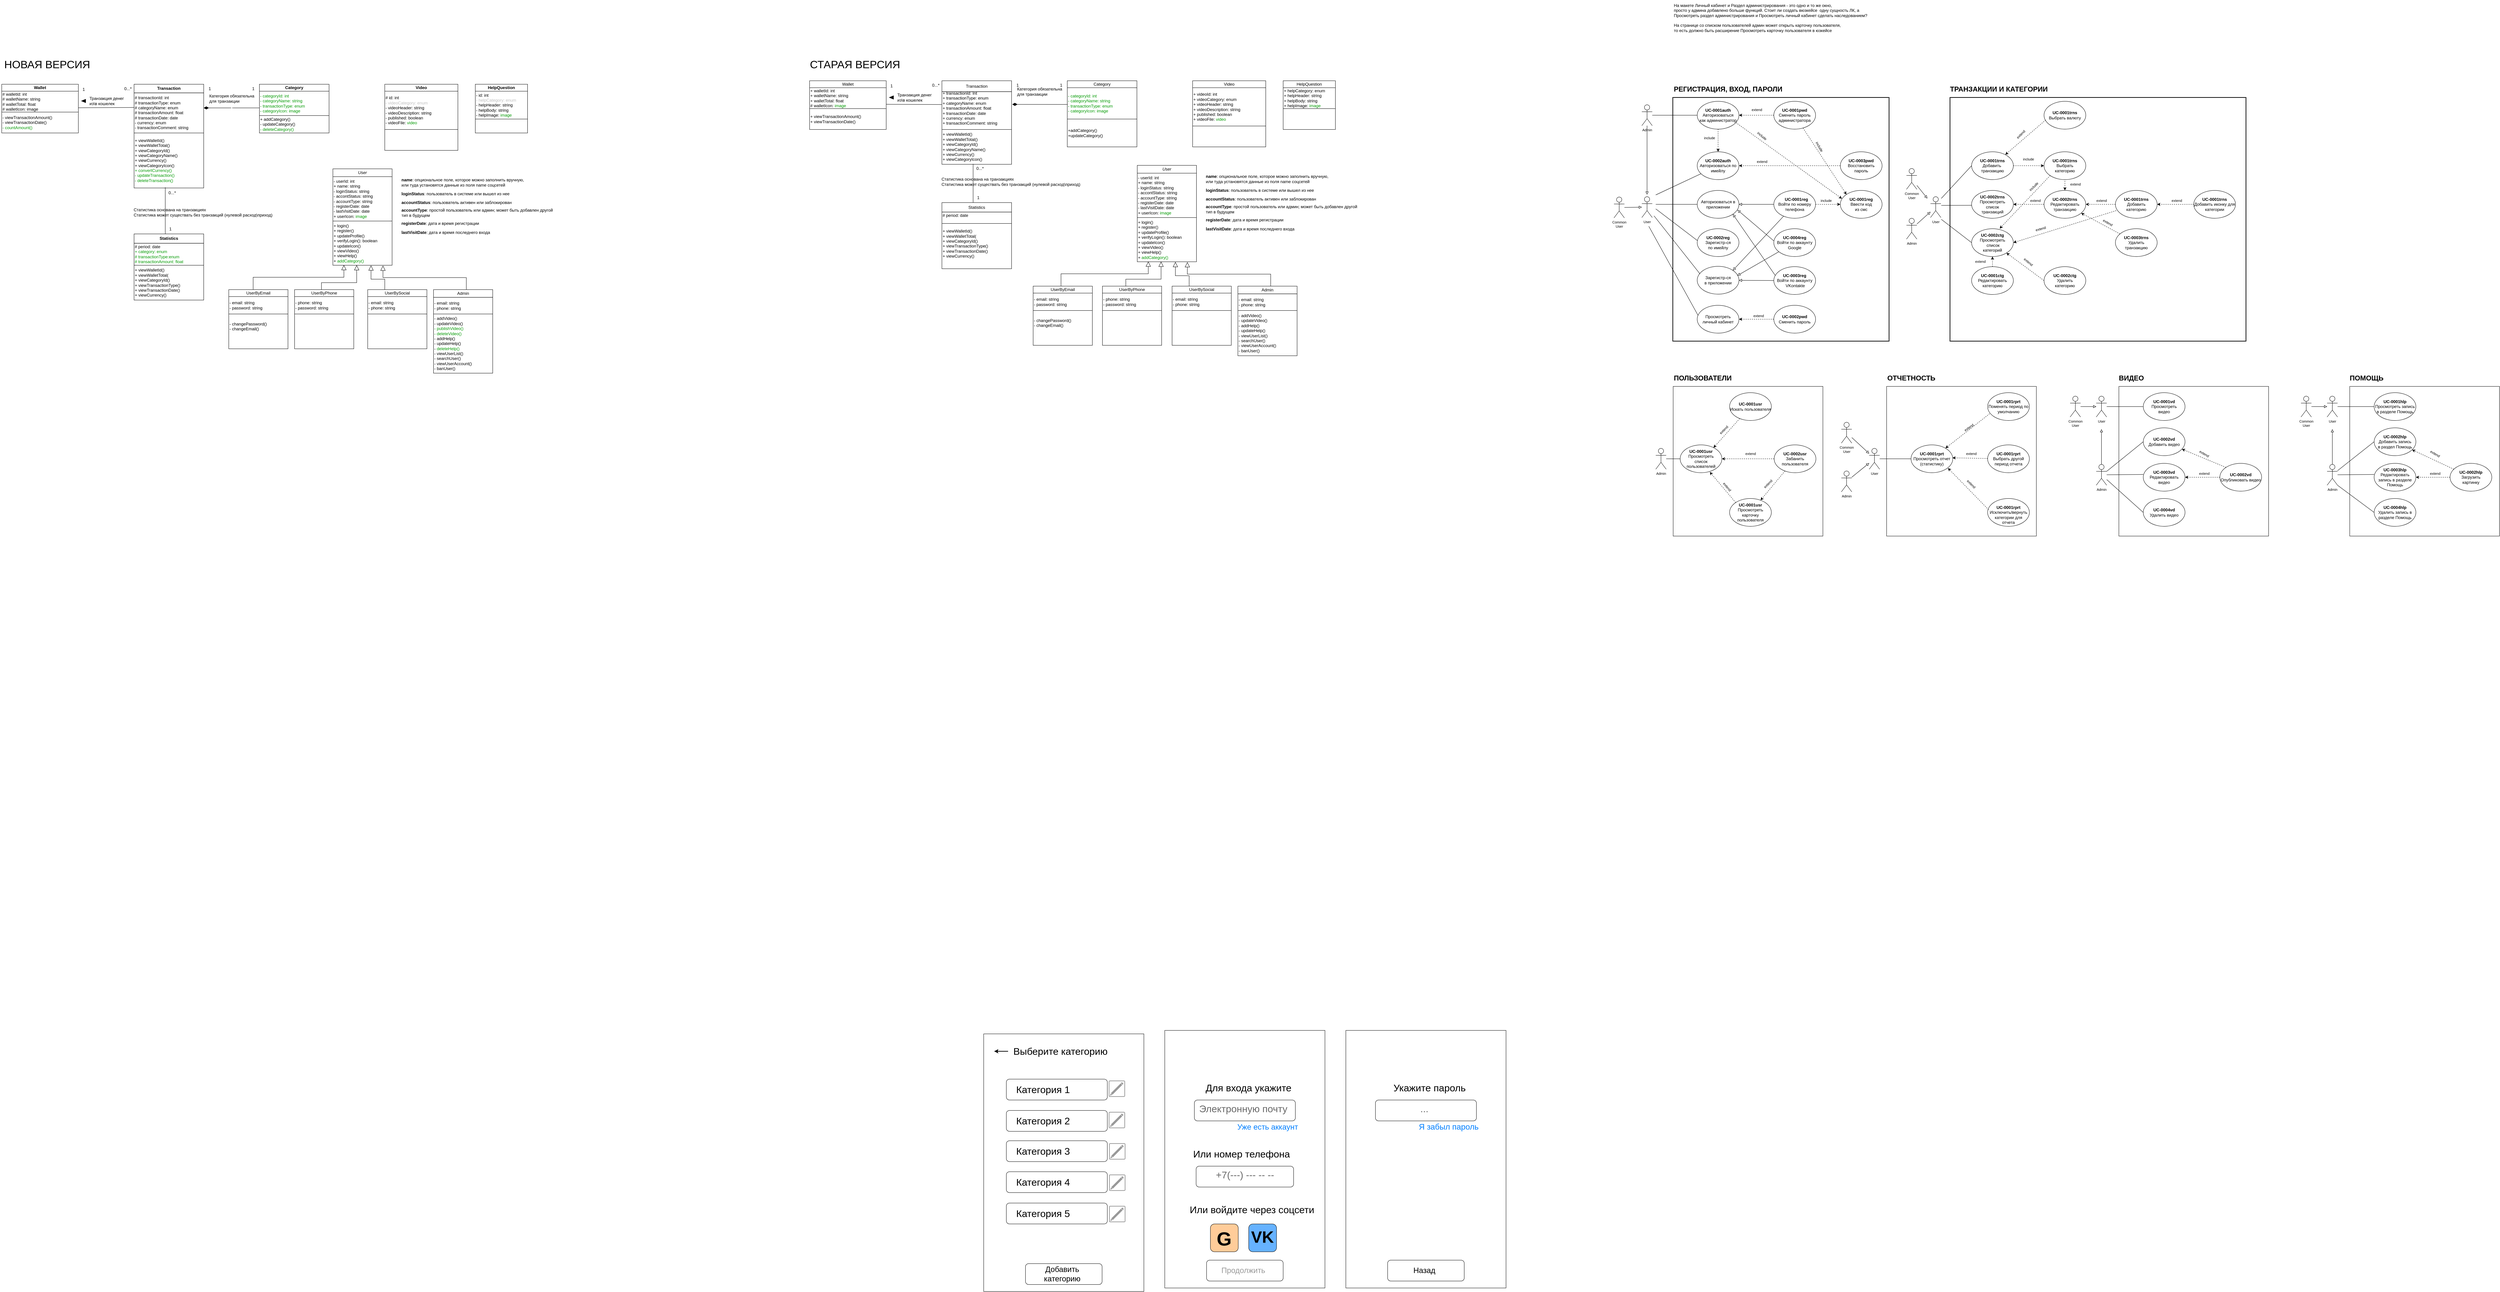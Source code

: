 <mxfile version="20.7.4" type="github">
  <diagram id="ULDQTsybcPubR5Zz3P0X" name="Page-1">
    <mxGraphModel dx="2430" dy="2594" grid="1" gridSize="10" guides="1" tooltips="1" connect="1" arrows="1" fold="1" page="1" pageScale="1" pageWidth="850" pageHeight="1100" math="0" shadow="0">
      <root>
        <mxCell id="0" />
        <mxCell id="1" parent="0" />
        <mxCell id="FZ3_jvsreGpv2gmgdtba-15" value="" style="whiteSpace=wrap;html=1;fontSize=10;fillColor=none;container=0;strokeColor=#000000;" parent="1" vertex="1">
          <mxGeometry x="3140" y="-150" width="430" height="430" as="geometry" />
        </mxCell>
        <mxCell id="iH67yDx8k5spiiFpo-aq-78" value="" style="whiteSpace=wrap;html=1;aspect=fixed;fontSize=10;fillColor=none;strokeColor=#000000;" parent="1" vertex="1">
          <mxGeometry x="4420" y="-150" width="430" height="430" as="geometry" />
        </mxCell>
        <mxCell id="iH67yDx8k5spiiFpo-aq-108" value="" style="whiteSpace=wrap;html=1;aspect=fixed;fontSize=10;fillColor=none;" parent="1" vertex="1">
          <mxGeometry x="3753" y="-150" width="430" height="430" as="geometry" />
        </mxCell>
        <mxCell id="iH67yDx8k5spiiFpo-aq-93" value="" style="whiteSpace=wrap;html=1;aspect=fixed;fontSize=10;fillColor=none;strokeColor=#000000;" parent="1" vertex="1">
          <mxGeometry x="5083" y="-150" width="430" height="430" as="geometry" />
        </mxCell>
        <mxCell id="iH67yDx8k5spiiFpo-aq-19" value="&lt;b&gt;UC-0001rprt&lt;/b&gt;&lt;div&gt;Поменять период по умолчанию&lt;/div&gt;" style="ellipse;whiteSpace=wrap;html=1;" parent="1" vertex="1">
          <mxGeometry x="4043" y="-132" width="120" height="80" as="geometry" />
        </mxCell>
        <mxCell id="iH67yDx8k5spiiFpo-aq-20" value="&lt;div&gt;&lt;b&gt;UC-0001rprt&lt;/b&gt;&lt;/div&gt;&lt;div&gt;Выбрать другой период отчета&lt;/div&gt;" style="ellipse;whiteSpace=wrap;html=1;" parent="1" vertex="1">
          <mxGeometry x="4043" y="18" width="120" height="80" as="geometry" />
        </mxCell>
        <mxCell id="iH67yDx8k5spiiFpo-aq-22" value="&lt;div&gt;&lt;div&gt;&lt;b&gt;UC-0002vd&lt;/b&gt;&lt;/div&gt;&lt;/div&gt;&lt;div&gt;Опубликовать видео&lt;/div&gt;" style="ellipse;whiteSpace=wrap;html=1;strokeColor=#000000;" parent="1" vertex="1">
          <mxGeometry x="4710" y="71" width="120" height="80" as="geometry" />
        </mxCell>
        <mxCell id="iH67yDx8k5spiiFpo-aq-23" value="&lt;div&gt;&lt;div&gt;&lt;b&gt;UC-0004vd&lt;/b&gt;&lt;/div&gt;&lt;/div&gt;&lt;div&gt;Удалить видео&lt;/div&gt;" style="ellipse;whiteSpace=wrap;html=1;strokeColor=#000000;" parent="1" vertex="1">
          <mxGeometry x="4490" y="172" width="120" height="80" as="geometry" />
        </mxCell>
        <mxCell id="iH67yDx8k5spiiFpo-aq-24" value="&lt;div&gt;&lt;div&gt;&lt;b&gt;UC-0003vd&lt;/b&gt;&lt;/div&gt;&lt;/div&gt;&lt;div&gt;Редактировать видео&lt;/div&gt;" style="ellipse;whiteSpace=wrap;html=1;strokeColor=#000000;" parent="1" vertex="1">
          <mxGeometry x="4490" y="71" width="120" height="80" as="geometry" />
        </mxCell>
        <mxCell id="iH67yDx8k5spiiFpo-aq-25" value="&lt;div&gt;&lt;b&gt;UC-0002vd&lt;/b&gt;&lt;/div&gt;&lt;div&gt;Добавить видео&lt;/div&gt;" style="ellipse;whiteSpace=wrap;html=1;strokeColor=#000000;" parent="1" vertex="1">
          <mxGeometry x="4490" y="-31" width="120" height="80" as="geometry" />
        </mxCell>
        <mxCell id="iH67yDx8k5spiiFpo-aq-26" value="&lt;div&gt;&lt;b&gt;UC-0001vd&lt;/b&gt;&lt;/div&gt;&lt;div&gt;Просмотреть &lt;br&gt;&lt;/div&gt;&lt;div&gt;видео&lt;/div&gt;" style="ellipse;whiteSpace=wrap;html=1;strokeColor=#000000;" parent="1" vertex="1">
          <mxGeometry x="4490" y="-132" width="120" height="80" as="geometry" />
        </mxCell>
        <mxCell id="iH67yDx8k5spiiFpo-aq-33" value="&lt;div&gt;&lt;br&gt;&lt;/div&gt;&lt;div&gt;&lt;b&gt;UC-0001rprt&lt;/b&gt;&lt;/div&gt;&lt;div&gt;Исключить/вернуть&lt;/div&gt;&lt;div&gt;категории для отчета&lt;/div&gt;" style="ellipse;whiteSpace=wrap;html=1;" parent="1" vertex="1">
          <mxGeometry x="4043" y="172" width="120" height="80" as="geometry" />
        </mxCell>
        <mxCell id="iH67yDx8k5spiiFpo-aq-42" value="extend" style="text;html=1;align=center;verticalAlign=middle;resizable=0;points=[];autosize=1;strokeColor=none;fillColor=none;fontSize=10;" parent="1" vertex="1">
          <mxGeometry x="4640" y="85" width="50" height="30" as="geometry" />
        </mxCell>
        <mxCell id="iH67yDx8k5spiiFpo-aq-43" value="" style="endArrow=classic;html=1;rounded=0;dashed=1;strokeColor=#000000;" parent="1" source="iH67yDx8k5spiiFpo-aq-22" target="iH67yDx8k5spiiFpo-aq-24" edge="1">
          <mxGeometry width="50" height="50" relative="1" as="geometry">
            <mxPoint x="4690" y="123" as="sourcePoint" />
            <mxPoint x="4620" y="123" as="targetPoint" />
          </mxGeometry>
        </mxCell>
        <mxCell id="iH67yDx8k5spiiFpo-aq-75" value="" style="endArrow=none;html=1;rounded=0;fontSize=10;entryX=0;entryY=0.5;entryDx=0;entryDy=0;exitX=1;exitY=0.333;exitDx=0;exitDy=0;exitPerimeter=0;strokeColor=#000000;" parent="1" source="iH67yDx8k5spiiFpo-aq-288" target="iH67yDx8k5spiiFpo-aq-25" edge="1">
          <mxGeometry width="50" height="50" relative="1" as="geometry">
            <mxPoint x="4400" y="12.429" as="sourcePoint" />
            <mxPoint x="4470" y="33" as="targetPoint" />
          </mxGeometry>
        </mxCell>
        <mxCell id="iH67yDx8k5spiiFpo-aq-76" value="" style="endArrow=none;html=1;rounded=0;fontSize=10;entryX=0;entryY=0.4;entryDx=0;entryDy=0;entryPerimeter=0;strokeColor=#000000;" parent="1" source="iH67yDx8k5spiiFpo-aq-288" target="iH67yDx8k5spiiFpo-aq-24" edge="1">
          <mxGeometry width="50" height="50" relative="1" as="geometry">
            <mxPoint x="4400" y="25.857" as="sourcePoint" />
            <mxPoint x="4480" y="123" as="targetPoint" />
          </mxGeometry>
        </mxCell>
        <mxCell id="iH67yDx8k5spiiFpo-aq-77" value="" style="endArrow=none;html=1;rounded=0;fontSize=10;entryX=0;entryY=0.5;entryDx=0;entryDy=0;strokeColor=#000000;" parent="1" source="iH67yDx8k5spiiFpo-aq-288" target="iH67yDx8k5spiiFpo-aq-23" edge="1">
          <mxGeometry width="50" height="50" relative="1" as="geometry">
            <mxPoint x="4400" y="43" as="sourcePoint" />
            <mxPoint x="4480" y="123" as="targetPoint" />
          </mxGeometry>
        </mxCell>
        <mxCell id="iH67yDx8k5spiiFpo-aq-80" value="&lt;div&gt;&lt;b&gt;UC-0004hlp&lt;/b&gt;&lt;/div&gt;&lt;div&gt;Удалить запись в разделе Помощь&lt;/div&gt;" style="ellipse;whiteSpace=wrap;html=1;strokeColor=#000000;" parent="1" vertex="1">
          <mxGeometry x="5153" y="172" width="120" height="80" as="geometry" />
        </mxCell>
        <mxCell id="iH67yDx8k5spiiFpo-aq-81" value="&lt;div&gt;&lt;b&gt;UC-0003hlp&lt;/b&gt;&lt;/div&gt;&lt;div&gt;Редактировать запись в разделе Помощь&lt;/div&gt;" style="ellipse;whiteSpace=wrap;html=1;strokeColor=#000000;" parent="1" vertex="1">
          <mxGeometry x="5153" y="71" width="120" height="80" as="geometry" />
        </mxCell>
        <mxCell id="iH67yDx8k5spiiFpo-aq-82" value="&lt;div&gt;&lt;b&gt;UC-0002hlp&lt;/b&gt;&lt;/div&gt;&lt;div&gt;Добавить запись &lt;br&gt;&lt;/div&gt;&lt;div&gt;в раздел Помощь&lt;br&gt;&lt;/div&gt;" style="ellipse;whiteSpace=wrap;html=1;strokeColor=#000000;" parent="1" vertex="1">
          <mxGeometry x="5153" y="-31" width="120" height="80" as="geometry" />
        </mxCell>
        <mxCell id="iH67yDx8k5spiiFpo-aq-83" value="&lt;div&gt;&lt;b&gt;UC-0001hlp&lt;/b&gt;&lt;/div&gt;&lt;div&gt;Просмотреть запись в разделе Помощь&lt;br&gt;&lt;/div&gt;" style="ellipse;whiteSpace=wrap;html=1;strokeColor=#000000;" parent="1" vertex="1">
          <mxGeometry x="5153" y="-132" width="120" height="80" as="geometry" />
        </mxCell>
        <mxCell id="iH67yDx8k5spiiFpo-aq-86" value="User" style="shape=umlActor;verticalLabelPosition=bottom;verticalAlign=top;html=1;outlineConnect=0;fontSize=10;strokeColor=#000000;" parent="1" vertex="1">
          <mxGeometry x="5018" y="-122" width="30" height="60" as="geometry" />
        </mxCell>
        <mxCell id="iH67yDx8k5spiiFpo-aq-87" value="Admin" style="shape=umlActor;verticalLabelPosition=bottom;verticalAlign=top;html=1;outlineConnect=0;fontSize=10;strokeColor=#000000;" parent="1" vertex="1">
          <mxGeometry x="5018" y="74" width="30" height="60" as="geometry" />
        </mxCell>
        <mxCell id="iH67yDx8k5spiiFpo-aq-90" value="" style="endArrow=none;html=1;rounded=0;fontSize=10;entryX=0;entryY=0.5;entryDx=0;entryDy=0;strokeColor=#000000;strokeWidth=1;" parent="1" source="iH67yDx8k5spiiFpo-aq-87" target="iH67yDx8k5spiiFpo-aq-82" edge="1">
          <mxGeometry width="50" height="50" relative="1" as="geometry">
            <mxPoint x="5083" y="83" as="sourcePoint" />
            <mxPoint x="5133" y="33" as="targetPoint" />
          </mxGeometry>
        </mxCell>
        <mxCell id="iH67yDx8k5spiiFpo-aq-91" value="" style="endArrow=none;html=1;rounded=0;fontSize=10;entryX=0;entryY=0.4;entryDx=0;entryDy=0;entryPerimeter=0;strokeColor=#000000;strokeWidth=1;" parent="1" source="iH67yDx8k5spiiFpo-aq-87" target="iH67yDx8k5spiiFpo-aq-81" edge="1">
          <mxGeometry width="50" height="50" relative="1" as="geometry">
            <mxPoint x="5093" y="173" as="sourcePoint" />
            <mxPoint x="5143" y="123" as="targetPoint" />
          </mxGeometry>
        </mxCell>
        <mxCell id="iH67yDx8k5spiiFpo-aq-92" value="" style="endArrow=none;html=1;rounded=0;fontSize=10;exitX=1;exitY=1;exitDx=0;exitDy=0;exitPerimeter=0;entryX=0;entryY=0.5;entryDx=0;entryDy=0;strokeColor=#000000;strokeWidth=1;" parent="1" source="iH67yDx8k5spiiFpo-aq-87" target="iH67yDx8k5spiiFpo-aq-80" edge="1">
          <mxGeometry width="50" height="50" relative="1" as="geometry">
            <mxPoint x="5093" y="173" as="sourcePoint" />
            <mxPoint x="5143" y="123" as="targetPoint" />
          </mxGeometry>
        </mxCell>
        <mxCell id="iH67yDx8k5spiiFpo-aq-98" value="&lt;div&gt;&lt;b&gt;UC-0001rprt&lt;/b&gt;&lt;/div&gt;&lt;div&gt;Просмотреть отчет (статистику)&lt;/div&gt;" style="ellipse;whiteSpace=wrap;html=1;strokeColor=#000000;" parent="1" vertex="1">
          <mxGeometry x="3823" y="18" width="120" height="80" as="geometry" />
        </mxCell>
        <mxCell id="iH67yDx8k5spiiFpo-aq-99" value="extend" style="text;html=1;align=center;verticalAlign=middle;resizable=0;points=[];autosize=1;strokeColor=none;fillColor=none;fontSize=10;rotation=45;" parent="1" vertex="1">
          <mxGeometry x="3971" y="115" width="50" height="30" as="geometry" />
        </mxCell>
        <mxCell id="iH67yDx8k5spiiFpo-aq-101" value="&lt;div&gt;Common&lt;/div&gt;&lt;div&gt;User&lt;br&gt;&lt;/div&gt;" style="shape=umlActor;verticalLabelPosition=bottom;verticalAlign=top;html=1;outlineConnect=0;fontSize=10;" parent="1" vertex="1">
          <mxGeometry x="3623" y="-47" width="30" height="60" as="geometry" />
        </mxCell>
        <mxCell id="iH67yDx8k5spiiFpo-aq-102" value="User" style="shape=umlActor;verticalLabelPosition=bottom;verticalAlign=top;html=1;outlineConnect=0;fontSize=10;" parent="1" vertex="1">
          <mxGeometry x="3703" y="28" width="30" height="60" as="geometry" />
        </mxCell>
        <mxCell id="iH67yDx8k5spiiFpo-aq-104" value="" style="endArrow=none;html=1;rounded=0;fontSize=10;" parent="1" source="iH67yDx8k5spiiFpo-aq-102" target="iH67yDx8k5spiiFpo-aq-98" edge="1">
          <mxGeometry width="50" height="50" relative="1" as="geometry">
            <mxPoint x="3743" y="-7" as="sourcePoint" />
            <mxPoint x="3823" y="-27" as="targetPoint" />
          </mxGeometry>
        </mxCell>
        <mxCell id="iH67yDx8k5spiiFpo-aq-109" value="Admin" style="shape=umlActor;verticalLabelPosition=bottom;verticalAlign=top;html=1;outlineConnect=0;fontSize=10;" parent="1" vertex="1">
          <mxGeometry x="3623" y="93" width="30" height="60" as="geometry" />
        </mxCell>
        <mxCell id="iH67yDx8k5spiiFpo-aq-111" value="extend" style="text;html=1;align=center;verticalAlign=middle;resizable=0;points=[];autosize=1;strokeColor=none;fillColor=none;fontSize=10;rotation=-35;" parent="1" vertex="1">
          <mxGeometry x="3964" y="-47" width="50" height="30" as="geometry" />
        </mxCell>
        <mxCell id="iH67yDx8k5spiiFpo-aq-112" value="" style="endArrow=classic;html=1;rounded=0;dashed=1;exitX=0.048;exitY=0.757;exitDx=0;exitDy=0;exitPerimeter=0;" parent="1" source="iH67yDx8k5spiiFpo-aq-19" target="iH67yDx8k5spiiFpo-aq-98" edge="1">
          <mxGeometry width="50" height="50" relative="1" as="geometry">
            <mxPoint x="4043" y="-99" as="sourcePoint" />
            <mxPoint x="3943" y="-99" as="targetPoint" />
          </mxGeometry>
        </mxCell>
        <mxCell id="iH67yDx8k5spiiFpo-aq-113" value="" style="endArrow=classic;html=1;rounded=0;dashed=1;entryX=0.992;entryY=0.465;entryDx=0;entryDy=0;entryPerimeter=0;" parent="1" source="iH67yDx8k5spiiFpo-aq-20" target="iH67yDx8k5spiiFpo-aq-98" edge="1">
          <mxGeometry width="50" height="50" relative="1" as="geometry">
            <mxPoint x="4053" y="-89" as="sourcePoint" />
            <mxPoint x="3943" y="43" as="targetPoint" />
          </mxGeometry>
        </mxCell>
        <mxCell id="iH67yDx8k5spiiFpo-aq-114" value="" style="endArrow=classic;html=1;rounded=0;dashed=1;exitX=0.024;exitY=0.404;exitDx=0;exitDy=0;exitPerimeter=0;entryX=0.885;entryY=0.834;entryDx=0;entryDy=0;entryPerimeter=0;" parent="1" source="iH67yDx8k5spiiFpo-aq-33" target="iH67yDx8k5spiiFpo-aq-98" edge="1">
          <mxGeometry width="50" height="50" relative="1" as="geometry">
            <mxPoint x="4055.438" y="30.287" as="sourcePoint" />
            <mxPoint x="3943" y="53" as="targetPoint" />
          </mxGeometry>
        </mxCell>
        <mxCell id="iH67yDx8k5spiiFpo-aq-116" value="" style="endArrow=block;html=1;rounded=0;fontSize=10;endFill=0;" parent="1" source="iH67yDx8k5spiiFpo-aq-109" target="iH67yDx8k5spiiFpo-aq-102" edge="1">
          <mxGeometry width="50" height="50" relative="1" as="geometry">
            <mxPoint x="3753" y="183" as="sourcePoint" />
            <mxPoint x="3803" y="133" as="targetPoint" />
          </mxGeometry>
        </mxCell>
        <mxCell id="iH67yDx8k5spiiFpo-aq-117" value="" style="endArrow=block;html=1;rounded=0;fontSize=10;endFill=0;" parent="1" source="iH67yDx8k5spiiFpo-aq-101" edge="1">
          <mxGeometry width="50" height="50" relative="1" as="geometry">
            <mxPoint x="3753" y="183" as="sourcePoint" />
            <mxPoint x="3703" y="43" as="targetPoint" />
          </mxGeometry>
        </mxCell>
        <mxCell id="iH67yDx8k5spiiFpo-aq-118" value="extend" style="text;html=1;align=center;verticalAlign=middle;resizable=0;points=[];autosize=1;strokeColor=none;fillColor=none;fontSize=10;rotation=0;" parent="1" vertex="1">
          <mxGeometry x="3971" y="28" width="50" height="30" as="geometry" />
        </mxCell>
        <mxCell id="iH67yDx8k5spiiFpo-aq-120" value="&lt;div&gt;&lt;b&gt;UC-0002hlp&lt;/b&gt;&lt;/div&gt;&lt;div&gt;Загрузить&lt;/div&gt;&lt;div&gt;картинку&lt;/div&gt;" style="ellipse;whiteSpace=wrap;html=1;strokeColor=#000000;" parent="1" vertex="1">
          <mxGeometry x="5371" y="71" width="120" height="80" as="geometry" />
        </mxCell>
        <mxCell id="iH67yDx8k5spiiFpo-aq-121" value="extend" style="text;html=1;align=center;verticalAlign=middle;resizable=0;points=[];autosize=1;strokeColor=none;fillColor=none;fontSize=10;" parent="1" vertex="1">
          <mxGeometry x="5303" y="85" width="50" height="30" as="geometry" />
        </mxCell>
        <mxCell id="iH67yDx8k5spiiFpo-aq-122" value="" style="endArrow=classic;html=1;rounded=0;dashed=1;strokeColor=#000000;strokeWidth=1;" parent="1" source="iH67yDx8k5spiiFpo-aq-120" target="iH67yDx8k5spiiFpo-aq-81" edge="1">
          <mxGeometry width="50" height="50" relative="1" as="geometry">
            <mxPoint x="5363" y="111" as="sourcePoint" />
            <mxPoint x="5273" y="111" as="targetPoint" />
          </mxGeometry>
        </mxCell>
        <mxCell id="iH67yDx8k5spiiFpo-aq-186" value="&lt;div&gt;Common&lt;/div&gt;&lt;div&gt;User&lt;br&gt;&lt;/div&gt;" style="shape=umlActor;verticalLabelPosition=bottom;verticalAlign=top;html=1;outlineConnect=0;fontSize=10;strokeColor=#000000;" parent="1" vertex="1">
          <mxGeometry x="4943" y="-122" width="30" height="60" as="geometry" />
        </mxCell>
        <mxCell id="iH67yDx8k5spiiFpo-aq-188" value="" style="endArrow=block;html=1;rounded=0;fontSize=10;strokeColor=#000000;endFill=0;" parent="1" source="iH67yDx8k5spiiFpo-aq-87" edge="1">
          <mxGeometry width="50" height="50" relative="1" as="geometry">
            <mxPoint x="5048" y="-67" as="sourcePoint" />
            <mxPoint x="5033" y="-27" as="targetPoint" />
          </mxGeometry>
        </mxCell>
        <mxCell id="iH67yDx8k5spiiFpo-aq-285" value="" style="endArrow=block;html=1;rounded=0;fontSize=10;strokeColor=#000000;endFill=0;" parent="1" source="iH67yDx8k5spiiFpo-aq-186" target="iH67yDx8k5spiiFpo-aq-86" edge="1">
          <mxGeometry width="50" height="50" relative="1" as="geometry">
            <mxPoint x="5013" y="-37" as="sourcePoint" />
            <mxPoint x="5023" y="-97" as="targetPoint" />
          </mxGeometry>
        </mxCell>
        <mxCell id="iH67yDx8k5spiiFpo-aq-286" value="" style="endArrow=none;html=1;rounded=0;fontSize=10;strokeColor=#000000;" parent="1" source="iH67yDx8k5spiiFpo-aq-86" target="iH67yDx8k5spiiFpo-aq-83" edge="1">
          <mxGeometry width="50" height="50" relative="1" as="geometry">
            <mxPoint x="5058" y="97.667" as="sourcePoint" />
            <mxPoint x="5191.671" y="-47.886" as="targetPoint" />
          </mxGeometry>
        </mxCell>
        <mxCell id="iH67yDx8k5spiiFpo-aq-287" value="User" style="shape=umlActor;verticalLabelPosition=bottom;verticalAlign=top;html=1;outlineConnect=0;fontSize=10;strokeColor=#000000;" parent="1" vertex="1">
          <mxGeometry x="4355" y="-122" width="30" height="60" as="geometry" />
        </mxCell>
        <mxCell id="iH67yDx8k5spiiFpo-aq-288" value="Admin" style="shape=umlActor;verticalLabelPosition=bottom;verticalAlign=top;html=1;outlineConnect=0;fontSize=10;strokeColor=#000000;" parent="1" vertex="1">
          <mxGeometry x="4355" y="74" width="30" height="60" as="geometry" />
        </mxCell>
        <mxCell id="iH67yDx8k5spiiFpo-aq-289" value="&lt;div&gt;Common &lt;br&gt;&lt;/div&gt;&lt;div&gt;User&lt;/div&gt;" style="shape=umlActor;verticalLabelPosition=bottom;verticalAlign=top;html=1;outlineConnect=0;fontSize=10;strokeColor=#000000;" parent="1" vertex="1">
          <mxGeometry x="4280" y="-122" width="30" height="60" as="geometry" />
        </mxCell>
        <mxCell id="iH67yDx8k5spiiFpo-aq-290" value="" style="endArrow=block;html=1;rounded=0;fontSize=10;endFill=0;strokeColor=#000000;" parent="1" source="iH67yDx8k5spiiFpo-aq-288" edge="1">
          <mxGeometry width="50" height="50" relative="1" as="geometry">
            <mxPoint x="4385" y="-67" as="sourcePoint" />
            <mxPoint x="4370" y="-27" as="targetPoint" />
          </mxGeometry>
        </mxCell>
        <mxCell id="iH67yDx8k5spiiFpo-aq-291" value="" style="endArrow=block;html=1;rounded=0;fontSize=10;endFill=0;strokeColor=#000000;" parent="1" source="iH67yDx8k5spiiFpo-aq-289" target="iH67yDx8k5spiiFpo-aq-287" edge="1">
          <mxGeometry width="50" height="50" relative="1" as="geometry">
            <mxPoint x="4350" y="-37" as="sourcePoint" />
            <mxPoint x="4360" y="-97" as="targetPoint" />
          </mxGeometry>
        </mxCell>
        <mxCell id="iH67yDx8k5spiiFpo-aq-292" value="" style="endArrow=none;html=1;rounded=0;fontSize=10;strokeColor=#000000;" parent="1" source="iH67yDx8k5spiiFpo-aq-287" target="iH67yDx8k5spiiFpo-aq-26" edge="1">
          <mxGeometry width="50" height="50" relative="1" as="geometry">
            <mxPoint x="4395" y="97.667" as="sourcePoint" />
            <mxPoint x="4490.0" y="-92" as="targetPoint" />
          </mxGeometry>
        </mxCell>
        <mxCell id="9JSYzaQLczRlGTcXWpsd-5" value="&lt;div&gt;&lt;b&gt;UC-0001usr&lt;/b&gt;&lt;br&gt;&lt;/div&gt;&lt;div&gt;Просмотреть &lt;br&gt;&lt;/div&gt;&lt;div&gt;список пользователей&lt;/div&gt;" style="ellipse;whiteSpace=wrap;html=1;strokeColor=#000000;" parent="1" vertex="1">
          <mxGeometry x="3160" y="18" width="120" height="80" as="geometry" />
        </mxCell>
        <mxCell id="9JSYzaQLczRlGTcXWpsd-9" value="" style="endArrow=classic;html=1;rounded=0;dashed=1;strokeWidth=1;strokeColor=#000000;" parent="1" source="9JSYzaQLczRlGTcXWpsd-4" target="9JSYzaQLczRlGTcXWpsd-5" edge="1">
          <mxGeometry width="50" height="50" relative="1" as="geometry">
            <mxPoint x="3508" y="-0.5" as="sourcePoint" />
            <mxPoint x="3410" y="19.5" as="targetPoint" />
          </mxGeometry>
        </mxCell>
        <mxCell id="9JSYzaQLczRlGTcXWpsd-47" value="extend" style="text;html=1;align=center;verticalAlign=middle;resizable=0;points=[];autosize=1;strokeColor=none;fillColor=none;fontSize=10;flipV=1;flipH=1;rotation=-45;" parent="1" vertex="1">
          <mxGeometry x="3260" y="-40" width="50" height="30" as="geometry" />
        </mxCell>
        <mxCell id="9JSYzaQLczRlGTcXWpsd-65" value="" style="whiteSpace=wrap;html=1;strokeColor=#000000;fontSize=28;fontColor=#000000;" parent="1" vertex="1">
          <mxGeometry x="1680" y="1700" width="460" height="740" as="geometry" />
        </mxCell>
        <mxCell id="9JSYzaQLczRlGTcXWpsd-66" value="" style="rounded=1;whiteSpace=wrap;html=1;strokeColor=#000000;fontSize=28;fontColor=#000000;" parent="1" vertex="1">
          <mxGeometry x="1765" y="1900" width="290" height="60" as="geometry" />
        </mxCell>
        <mxCell id="9JSYzaQLczRlGTcXWpsd-67" value="&lt;div&gt;Для входа укажите &lt;br&gt;&lt;/div&gt;" style="text;html=1;align=center;verticalAlign=middle;resizable=0;points=[];autosize=1;strokeColor=none;fillColor=none;fontSize=28;fontColor=#000000;" parent="1" vertex="1">
          <mxGeometry x="1785" y="1840" width="270" height="50" as="geometry" />
        </mxCell>
        <mxCell id="9JSYzaQLczRlGTcXWpsd-68" value="Электронную почту" style="text;html=1;align=center;verticalAlign=middle;resizable=0;points=[];autosize=1;strokeColor=none;fillColor=none;fontSize=28;fontColor=#696969;" parent="1" vertex="1">
          <mxGeometry x="1765" y="1900" width="280" height="50" as="geometry" />
        </mxCell>
        <mxCell id="9JSYzaQLczRlGTcXWpsd-69" value="Или номер телефона" style="text;html=1;align=center;verticalAlign=middle;resizable=0;points=[];autosize=1;strokeColor=none;fillColor=none;fontSize=28;fontColor=#000000;" parent="1" vertex="1">
          <mxGeometry x="1750" y="2030" width="300" height="50" as="geometry" />
        </mxCell>
        <mxCell id="9JSYzaQLczRlGTcXWpsd-70" value="Или войдите через соцсети" style="text;html=1;align=center;verticalAlign=middle;resizable=0;points=[];autosize=1;strokeColor=none;fillColor=none;fontSize=28;fontColor=#000000;" parent="1" vertex="1">
          <mxGeometry x="1740" y="2190" width="380" height="50" as="geometry" />
        </mxCell>
        <mxCell id="9JSYzaQLczRlGTcXWpsd-76" value="" style="rounded=1;whiteSpace=wrap;html=1;strokeColor=#000000;fontSize=23;fontColor=#696969;fillColor=#FFCC99;" parent="1" vertex="1">
          <mxGeometry x="1811" y="2256" width="80" height="80" as="geometry" />
        </mxCell>
        <mxCell id="9JSYzaQLczRlGTcXWpsd-71" value="&lt;b style=&quot;font-size: 55px;&quot;&gt;G&lt;/b&gt;" style="text;html=1;align=center;verticalAlign=middle;resizable=0;points=[];autosize=1;strokeColor=none;fillColor=none;fontSize=55;fontColor=#000000;" parent="1" vertex="1">
          <mxGeometry x="1815" y="2258" width="70" height="80" as="geometry" />
        </mxCell>
        <mxCell id="9JSYzaQLczRlGTcXWpsd-77" value="" style="rounded=1;whiteSpace=wrap;html=1;strokeColor=#000000;fontSize=23;fontColor=#696969;fillColor=#66B2FF;" parent="1" vertex="1">
          <mxGeometry x="1921" y="2256" width="80" height="80" as="geometry" />
        </mxCell>
        <mxCell id="9JSYzaQLczRlGTcXWpsd-72" value="&lt;font size=&quot;1&quot;&gt;&lt;b style=&quot;font-size: 47px;&quot;&gt;VK&lt;/b&gt;&lt;/font&gt;" style="text;html=1;align=center;verticalAlign=middle;resizable=0;points=[];autosize=1;strokeColor=none;fillColor=none;fontSize=55;fontColor=#000000;" parent="1" vertex="1">
          <mxGeometry x="1915" y="2250" width="90" height="80" as="geometry" />
        </mxCell>
        <mxCell id="9JSYzaQLczRlGTcXWpsd-73" value="" style="rounded=1;whiteSpace=wrap;html=1;strokeColor=#000000;fontSize=47;fontColor=#000000;" parent="1" vertex="1">
          <mxGeometry x="1770" y="2090" width="280" height="60" as="geometry" />
        </mxCell>
        <mxCell id="9JSYzaQLczRlGTcXWpsd-74" value="&lt;font&gt;+7(---) --- -- --&lt;br&gt;&lt;/font&gt;" style="text;html=1;align=center;verticalAlign=middle;resizable=0;points=[];autosize=1;strokeColor=none;fillColor=none;fontSize=28;fontColor=#696969;" parent="1" vertex="1">
          <mxGeometry x="1815" y="2090" width="190" height="50" as="geometry" />
        </mxCell>
        <mxCell id="9JSYzaQLczRlGTcXWpsd-78" value="&lt;font style=&quot;font-size: 22px;&quot; color=&quot;#007FFF&quot;&gt;Уже есть аккаунт&lt;br&gt;&lt;/font&gt;" style="text;html=1;align=center;verticalAlign=middle;resizable=0;points=[];autosize=1;strokeColor=none;fillColor=none;fontSize=28;fontColor=#000000;" parent="1" vertex="1">
          <mxGeometry x="1875" y="1950" width="200" height="50" as="geometry" />
        </mxCell>
        <mxCell id="9JSYzaQLczRlGTcXWpsd-80" value="" style="rounded=1;whiteSpace=wrap;html=1;strokeColor=#000000;fontSize=22;fontColor=#007FFF;fillColor=none;" parent="1" vertex="1">
          <mxGeometry x="1800" y="2360" width="220" height="60" as="geometry" />
        </mxCell>
        <mxCell id="9JSYzaQLczRlGTcXWpsd-81" value="&lt;font&gt;Продолжить&lt;/font&gt;" style="text;html=1;align=center;verticalAlign=middle;resizable=0;points=[];autosize=1;strokeColor=none;fillColor=none;fontSize=22;fontColor=#999999;" parent="1" vertex="1">
          <mxGeometry x="1830" y="2370" width="150" height="40" as="geometry" />
        </mxCell>
        <mxCell id="9JSYzaQLczRlGTcXWpsd-82" value="" style="whiteSpace=wrap;html=1;strokeColor=#000000;fontSize=28;fontColor=#000000;" parent="1" vertex="1">
          <mxGeometry x="2200" y="1700" width="460" height="740" as="geometry" />
        </mxCell>
        <mxCell id="9JSYzaQLczRlGTcXWpsd-83" value="" style="rounded=1;whiteSpace=wrap;html=1;strokeColor=#000000;fontSize=28;fontColor=#000000;" parent="1" vertex="1">
          <mxGeometry x="2285" y="1900" width="290" height="60" as="geometry" />
        </mxCell>
        <mxCell id="9JSYzaQLczRlGTcXWpsd-84" value="Укажите пароль" style="text;html=1;align=center;verticalAlign=middle;resizable=0;points=[];autosize=1;strokeColor=none;fillColor=none;fontSize=28;fontColor=#000000;" parent="1" vertex="1">
          <mxGeometry x="2325" y="1840" width="230" height="50" as="geometry" />
        </mxCell>
        <mxCell id="9JSYzaQLczRlGTcXWpsd-85" value="..." style="text;html=1;align=center;verticalAlign=middle;resizable=0;points=[];autosize=1;strokeColor=none;fillColor=none;fontSize=28;fontColor=#696969;" parent="1" vertex="1">
          <mxGeometry x="2400" y="1900" width="50" height="50" as="geometry" />
        </mxCell>
        <mxCell id="9JSYzaQLczRlGTcXWpsd-94" value="&lt;font style=&quot;font-size: 23px;&quot;&gt;Я забыл пароль&lt;br&gt;&lt;/font&gt;" style="text;html=1;align=center;verticalAlign=middle;resizable=0;points=[];autosize=1;strokeColor=none;fillColor=none;fontSize=28;fontColor=#007FFF;" parent="1" vertex="1">
          <mxGeometry x="2395" y="1950" width="200" height="50" as="geometry" />
        </mxCell>
        <mxCell id="9JSYzaQLczRlGTcXWpsd-95" value="" style="rounded=1;whiteSpace=wrap;html=1;strokeColor=#000000;fontSize=22;fontColor=#007FFF;fillColor=none;" parent="1" vertex="1">
          <mxGeometry x="2320" y="2360" width="220" height="60" as="geometry" />
        </mxCell>
        <mxCell id="9JSYzaQLczRlGTcXWpsd-96" value="Назад" style="text;html=1;align=center;verticalAlign=middle;resizable=0;points=[];autosize=1;strokeColor=none;fillColor=none;fontSize=22;fontColor=#000000;" parent="1" vertex="1">
          <mxGeometry x="2380" y="2370" width="90" height="40" as="geometry" />
        </mxCell>
        <mxCell id="9JSYzaQLczRlGTcXWpsd-159" value="" style="whiteSpace=wrap;html=1;strokeColor=#000000;fontSize=28;fontColor=#000000;" parent="1" vertex="1">
          <mxGeometry x="1160" y="1710" width="460" height="740" as="geometry" />
        </mxCell>
        <mxCell id="9JSYzaQLczRlGTcXWpsd-160" value="" style="rounded=1;whiteSpace=wrap;html=1;strokeColor=#000000;fontSize=28;fontColor=#000000;" parent="1" vertex="1">
          <mxGeometry x="1225" y="1840" width="290" height="60" as="geometry" />
        </mxCell>
        <mxCell id="9JSYzaQLczRlGTcXWpsd-161" value="Категория 1" style="text;html=1;align=center;verticalAlign=middle;resizable=0;points=[];autosize=1;strokeColor=none;fillColor=none;fontSize=28;fontColor=#000000;" parent="1" vertex="1">
          <mxGeometry x="1240" y="1845" width="180" height="50" as="geometry" />
        </mxCell>
        <mxCell id="9JSYzaQLczRlGTcXWpsd-164" value="" style="rounded=1;whiteSpace=wrap;html=1;strokeColor=#000000;fontSize=22;fontColor=#007FFF;fillColor=none;" parent="1" vertex="1">
          <mxGeometry x="1280" y="2370" width="220" height="60" as="geometry" />
        </mxCell>
        <mxCell id="9JSYzaQLczRlGTcXWpsd-165" value="&lt;div&gt;Добавить &lt;br&gt;&lt;/div&gt;&lt;div&gt;категорию&lt;/div&gt;" style="text;html=1;align=center;verticalAlign=middle;resizable=0;points=[];autosize=1;strokeColor=none;fillColor=none;fontSize=22;fontColor=#000000;" parent="1" vertex="1">
          <mxGeometry x="1320" y="2365" width="130" height="70" as="geometry" />
        </mxCell>
        <mxCell id="9JSYzaQLczRlGTcXWpsd-166" value="" style="rounded=1;whiteSpace=wrap;html=1;strokeColor=#000000;fontSize=28;fontColor=#000000;" parent="1" vertex="1">
          <mxGeometry x="1225" y="1930" width="290" height="60" as="geometry" />
        </mxCell>
        <mxCell id="9JSYzaQLczRlGTcXWpsd-167" value="Категория 2" style="text;html=1;align=center;verticalAlign=middle;resizable=0;points=[];autosize=1;strokeColor=none;fillColor=none;fontSize=28;fontColor=#000000;" parent="1" vertex="1">
          <mxGeometry x="1240" y="1935" width="180" height="50" as="geometry" />
        </mxCell>
        <mxCell id="9JSYzaQLczRlGTcXWpsd-168" value="" style="rounded=1;whiteSpace=wrap;html=1;strokeColor=#000000;fontSize=28;fontColor=#000000;" parent="1" vertex="1">
          <mxGeometry x="1225" y="2017" width="290" height="60" as="geometry" />
        </mxCell>
        <mxCell id="9JSYzaQLczRlGTcXWpsd-169" value="Категория 3" style="text;html=1;align=center;verticalAlign=middle;resizable=0;points=[];autosize=1;strokeColor=none;fillColor=none;fontSize=28;fontColor=#000000;" parent="1" vertex="1">
          <mxGeometry x="1240" y="2022" width="180" height="50" as="geometry" />
        </mxCell>
        <mxCell id="9JSYzaQLczRlGTcXWpsd-170" value="" style="rounded=1;whiteSpace=wrap;html=1;strokeColor=#000000;fontSize=28;fontColor=#000000;" parent="1" vertex="1">
          <mxGeometry x="1225" y="2106" width="290" height="60" as="geometry" />
        </mxCell>
        <mxCell id="9JSYzaQLczRlGTcXWpsd-171" value="Категория 4" style="text;html=1;align=center;verticalAlign=middle;resizable=0;points=[];autosize=1;strokeColor=none;fillColor=none;fontSize=28;fontColor=#000000;" parent="1" vertex="1">
          <mxGeometry x="1240" y="2111" width="180" height="50" as="geometry" />
        </mxCell>
        <mxCell id="9JSYzaQLczRlGTcXWpsd-172" value="" style="rounded=1;whiteSpace=wrap;html=1;strokeColor=#000000;fontSize=28;fontColor=#000000;" parent="1" vertex="1">
          <mxGeometry x="1225" y="2196" width="290" height="60" as="geometry" />
        </mxCell>
        <mxCell id="9JSYzaQLczRlGTcXWpsd-173" value="Категория 5" style="text;html=1;align=center;verticalAlign=middle;resizable=0;points=[];autosize=1;strokeColor=none;fillColor=none;fontSize=28;fontColor=#000000;" parent="1" vertex="1">
          <mxGeometry x="1240" y="2201" width="180" height="50" as="geometry" />
        </mxCell>
        <mxCell id="9JSYzaQLczRlGTcXWpsd-174" value="" style="strokeColor=#999999;verticalLabelPosition=bottom;shadow=0;dashed=0;verticalAlign=top;strokeWidth=2;html=1;shape=mxgraph.mockup.misc.editIcon;fontSize=23;fontColor=#000000;fillColor=none;" parent="1" vertex="1">
          <mxGeometry x="1520" y="1845" width="45" height="45" as="geometry" />
        </mxCell>
        <mxCell id="9JSYzaQLczRlGTcXWpsd-175" value="" style="strokeColor=#999999;verticalLabelPosition=bottom;shadow=0;dashed=0;verticalAlign=top;strokeWidth=2;html=1;shape=mxgraph.mockup.misc.editIcon;fontSize=23;fontColor=#000000;fillColor=none;" parent="1" vertex="1">
          <mxGeometry x="1520" y="1935" width="45" height="45" as="geometry" />
        </mxCell>
        <mxCell id="9JSYzaQLczRlGTcXWpsd-176" value="" style="strokeColor=#999999;verticalLabelPosition=bottom;shadow=0;dashed=0;verticalAlign=top;strokeWidth=2;html=1;shape=mxgraph.mockup.misc.editIcon;fontSize=23;fontColor=#000000;fillColor=none;" parent="1" vertex="1">
          <mxGeometry x="1521" y="2025" width="45" height="45" as="geometry" />
        </mxCell>
        <mxCell id="9JSYzaQLczRlGTcXWpsd-177" value="" style="strokeColor=#999999;verticalLabelPosition=bottom;shadow=0;dashed=0;verticalAlign=top;strokeWidth=2;html=1;shape=mxgraph.mockup.misc.editIcon;fontSize=23;fontColor=#000000;fillColor=none;" parent="1" vertex="1">
          <mxGeometry x="1521" y="2115" width="45" height="45" as="geometry" />
        </mxCell>
        <mxCell id="9JSYzaQLczRlGTcXWpsd-178" value="" style="strokeColor=#999999;verticalLabelPosition=bottom;shadow=0;dashed=0;verticalAlign=top;strokeWidth=2;html=1;shape=mxgraph.mockup.misc.editIcon;fontSize=23;fontColor=#000000;fillColor=none;" parent="1" vertex="1">
          <mxGeometry x="1521" y="2205" width="45" height="45" as="geometry" />
        </mxCell>
        <mxCell id="9JSYzaQLczRlGTcXWpsd-179" value="Выберите категорию" style="text;html=1;align=center;verticalAlign=middle;resizable=0;points=[];autosize=1;strokeColor=none;fillColor=none;fontSize=28;fontColor=#000000;" parent="1" vertex="1">
          <mxGeometry x="1235" y="1735" width="290" height="50" as="geometry" />
        </mxCell>
        <mxCell id="9JSYzaQLczRlGTcXWpsd-183" value="" style="endArrow=classic;html=1;rounded=0;strokeColor=#000000;strokeWidth=2;fontSize=23;fontColor=#000000;" parent="1" edge="1">
          <mxGeometry width="50" height="50" relative="1" as="geometry">
            <mxPoint x="1230" y="1760" as="sourcePoint" />
            <mxPoint x="1190" y="1760" as="targetPoint" />
          </mxGeometry>
        </mxCell>
        <mxCell id="uI9mQodt2XJDgny03Jzq-64" value=" " style="group" parent="1" vertex="1" connectable="0">
          <mxGeometry x="660" y="-1028" width="220" height="140" as="geometry" />
        </mxCell>
        <mxCell id="uI9mQodt2XJDgny03Jzq-65" value="&lt;div align=&quot;left&quot;&gt;+ walletId: int&lt;br&gt;&lt;/div&gt;&lt;div align=&quot;left&quot;&gt;+ walletName: string&lt;/div&gt;&lt;div align=&quot;left&quot;&gt;+ walletTotal: float&lt;/div&gt;&lt;div align=&quot;left&quot;&gt;# walletIcon: &lt;font color=&quot;#009900&quot;&gt;image&lt;/font&gt;&lt;br&gt;&lt;/div&gt;" style="rounded=0;whiteSpace=wrap;html=1;fillColor=none;align=left;" parent="uI9mQodt2XJDgny03Jzq-64" vertex="1">
          <mxGeometry y="20" width="220.0" height="60" as="geometry" />
        </mxCell>
        <mxCell id="uI9mQodt2XJDgny03Jzq-66" value="&lt;div align=&quot;left&quot;&gt;+ viewTransactionAmount()&lt;br&gt;&lt;/div&gt;&lt;div&gt;+ viewTransactionDate()&lt;br&gt;&lt;/div&gt;" style="rounded=0;whiteSpace=wrap;html=1;fillColor=none;align=left;" parent="uI9mQodt2XJDgny03Jzq-64" vertex="1">
          <mxGeometry y="80" width="220.0" height="60" as="geometry" />
        </mxCell>
        <mxCell id="uI9mQodt2XJDgny03Jzq-67" value="Wallet" style="rounded=0;whiteSpace=wrap;html=1;fillColor=none;" parent="uI9mQodt2XJDgny03Jzq-64" vertex="1">
          <mxGeometry width="220.0" height="20" as="geometry" />
        </mxCell>
        <mxCell id="uI9mQodt2XJDgny03Jzq-68" value="" style="group" parent="1" vertex="1" connectable="0">
          <mxGeometry x="1040" y="-1028" width="200" height="240" as="geometry" />
        </mxCell>
        <mxCell id="uI9mQodt2XJDgny03Jzq-69" value="&lt;div align=&quot;left&quot;&gt;+ transactionId: Int&lt;br&gt;&lt;/div&gt;&lt;div align=&quot;left&quot;&gt;+ transactionType: enum&lt;br&gt;&lt;/div&gt;&lt;div align=&quot;left&quot;&gt;+ categoryName: enum&lt;br&gt;&lt;/div&gt;&lt;div align=&quot;left&quot;&gt;+ transactionAmount: float&lt;/div&gt;&lt;div align=&quot;left&quot;&gt;+ transactionDate: date&lt;/div&gt;&lt;div align=&quot;left&quot;&gt;+ currency: enum&lt;br&gt;&lt;/div&gt;&lt;div align=&quot;left&quot;&gt;+ transactionComment: string&lt;br&gt;&lt;/div&gt;&lt;div align=&quot;left&quot;&gt;&lt;br&gt;&lt;/div&gt;" style="rounded=0;whiteSpace=wrap;html=1;fillColor=none;align=left;" parent="uI9mQodt2XJDgny03Jzq-68" vertex="1">
          <mxGeometry y="31.3" width="200" height="108.7" as="geometry" />
        </mxCell>
        <mxCell id="uI9mQodt2XJDgny03Jzq-70" value="&lt;div align=&quot;left&quot;&gt;+ viewWalletId()&lt;/div&gt;&lt;div align=&quot;left&quot;&gt;+ viewWalletTotal()&lt;/div&gt;&lt;div align=&quot;left&quot;&gt;+ viewCategoryId()&lt;/div&gt;&lt;div align=&quot;left&quot;&gt;+ viewCategoryName()&lt;/div&gt;&lt;div align=&quot;left&quot;&gt;+ viewCurrency()&lt;/div&gt;&lt;div align=&quot;left&quot;&gt;+ viewCategoryIcon()&lt;br&gt;&lt;/div&gt;" style="rounded=0;whiteSpace=wrap;html=1;fillColor=none;align=left;" parent="uI9mQodt2XJDgny03Jzq-68" vertex="1">
          <mxGeometry y="140" width="200" height="100" as="geometry" />
        </mxCell>
        <mxCell id="uI9mQodt2XJDgny03Jzq-71" value="Transaction" style="rounded=0;whiteSpace=wrap;html=1;fillColor=none;" parent="uI9mQodt2XJDgny03Jzq-68" vertex="1">
          <mxGeometry width="200" height="31.304" as="geometry" />
        </mxCell>
        <mxCell id="uI9mQodt2XJDgny03Jzq-72" value="" style="group" parent="1" vertex="1" connectable="0">
          <mxGeometry x="1400" y="-1028" width="200" height="190" as="geometry" />
        </mxCell>
        <mxCell id="uI9mQodt2XJDgny03Jzq-73" value="&lt;div align=&quot;left&quot;&gt;&lt;font color=&quot;#009900&quot;&gt;- categoryId: int&lt;br&gt;&lt;/font&gt;&lt;/div&gt;&lt;div align=&quot;left&quot;&gt;&lt;font color=&quot;#009900&quot;&gt;- categoryName: string&lt;/font&gt;&lt;/div&gt;&lt;div align=&quot;left&quot;&gt;&lt;font color=&quot;#009900&quot;&gt;- transactionType: enum&lt;br&gt;&lt;/font&gt;&lt;/div&gt;&lt;div align=&quot;left&quot;&gt;&lt;font color=&quot;#009900&quot;&gt;- categoryIcon: image&lt;br&gt;&lt;/font&gt;&lt;/div&gt;" style="rounded=0;whiteSpace=wrap;html=1;fillColor=none;align=left;" parent="uI9mQodt2XJDgny03Jzq-72" vertex="1">
          <mxGeometry y="20" width="200" height="90" as="geometry" />
        </mxCell>
        <mxCell id="uI9mQodt2XJDgny03Jzq-74" value="&lt;div align=&quot;left&quot;&gt;+addCategory()&lt;/div&gt;&lt;div align=&quot;left&quot;&gt;+updateCategory()&lt;br&gt;&lt;/div&gt;" style="rounded=0;whiteSpace=wrap;html=1;fillColor=none;align=left;" parent="uI9mQodt2XJDgny03Jzq-72" vertex="1">
          <mxGeometry y="110" width="200" height="80" as="geometry" />
        </mxCell>
        <mxCell id="uI9mQodt2XJDgny03Jzq-75" value="Category" style="rounded=0;whiteSpace=wrap;html=1;fillColor=none;" parent="uI9mQodt2XJDgny03Jzq-72" vertex="1">
          <mxGeometry width="200" height="20" as="geometry" />
        </mxCell>
        <mxCell id="uI9mQodt2XJDgny03Jzq-76" value="" style="group" parent="1" vertex="1" connectable="0">
          <mxGeometry x="1760" y="-1028" width="210" height="190" as="geometry" />
        </mxCell>
        <mxCell id="uI9mQodt2XJDgny03Jzq-77" value="&lt;div align=&quot;left&quot;&gt;+ videoId: int&lt;br&gt;&lt;/div&gt;&lt;div align=&quot;left&quot;&gt;+ videoCategory: enum&lt;br&gt;&lt;/div&gt;&lt;div align=&quot;left&quot;&gt;+ videoHeader: string&lt;/div&gt;&lt;div align=&quot;left&quot;&gt;+ videoDescription: string&lt;/div&gt;&lt;div align=&quot;left&quot;&gt;+ published: boolean&lt;/div&gt;&lt;div align=&quot;left&quot;&gt;+ videoFile: &lt;font color=&quot;#009900&quot;&gt;video&lt;/font&gt;&lt;br&gt;&lt;/div&gt;" style="rounded=0;whiteSpace=wrap;html=1;fillColor=none;align=left;" parent="uI9mQodt2XJDgny03Jzq-76" vertex="1">
          <mxGeometry y="20" width="210" height="110" as="geometry" />
        </mxCell>
        <mxCell id="uI9mQodt2XJDgny03Jzq-78" value="" style="rounded=0;whiteSpace=wrap;html=1;fillColor=none;" parent="uI9mQodt2XJDgny03Jzq-76" vertex="1">
          <mxGeometry y="130" width="210" height="60" as="geometry" />
        </mxCell>
        <mxCell id="uI9mQodt2XJDgny03Jzq-79" value="Video" style="rounded=0;whiteSpace=wrap;html=1;fillColor=none;" parent="uI9mQodt2XJDgny03Jzq-76" vertex="1">
          <mxGeometry width="210" height="20" as="geometry" />
        </mxCell>
        <mxCell id="uI9mQodt2XJDgny03Jzq-80" value="" style="group" parent="1" vertex="1" connectable="0">
          <mxGeometry x="2020" y="-1028" width="150" height="140" as="geometry" />
        </mxCell>
        <mxCell id="uI9mQodt2XJDgny03Jzq-81" value="&lt;div align=&quot;left&quot;&gt;+ helpCategory: enum&lt;/div&gt;&lt;div align=&quot;left&quot;&gt;+ helpHeader: string&lt;/div&gt;&lt;div align=&quot;left&quot;&gt;+ helpBody: string&lt;/div&gt;&lt;div align=&quot;left&quot;&gt;+ helpImage:&lt;font color=&quot;#009900&quot;&gt; image&lt;/font&gt;&lt;br&gt;&lt;/div&gt;" style="rounded=0;whiteSpace=wrap;html=1;fillColor=none;align=left;" parent="uI9mQodt2XJDgny03Jzq-80" vertex="1">
          <mxGeometry y="20" width="150" height="60" as="geometry" />
        </mxCell>
        <mxCell id="uI9mQodt2XJDgny03Jzq-82" value="" style="rounded=0;whiteSpace=wrap;html=1;fillColor=none;" parent="uI9mQodt2XJDgny03Jzq-80" vertex="1">
          <mxGeometry y="80" width="150" height="60" as="geometry" />
        </mxCell>
        <mxCell id="uI9mQodt2XJDgny03Jzq-83" value="HelpQuestion" style="rounded=0;whiteSpace=wrap;html=1;fillColor=none;" parent="uI9mQodt2XJDgny03Jzq-80" vertex="1">
          <mxGeometry width="150" height="20" as="geometry" />
        </mxCell>
        <mxCell id="uI9mQodt2XJDgny03Jzq-84" value="" style="group" parent="1" vertex="1" connectable="0">
          <mxGeometry x="1040" y="-678" width="200" height="190" as="geometry" />
        </mxCell>
        <mxCell id="uI9mQodt2XJDgny03Jzq-85" value="&lt;div align=&quot;left&quot;&gt;# period: date&lt;br&gt;&lt;/div&gt;&lt;div align=&quot;left&quot;&gt;&lt;br&gt;&lt;/div&gt;" style="rounded=0;whiteSpace=wrap;html=1;fillColor=none;align=left;" parent="uI9mQodt2XJDgny03Jzq-84" vertex="1">
          <mxGeometry y="27.14" width="200" height="32.86" as="geometry" />
        </mxCell>
        <mxCell id="uI9mQodt2XJDgny03Jzq-86" value="&lt;div align=&quot;left&quot;&gt;+ viewWalletId()&lt;/div&gt;&lt;div align=&quot;left&quot;&gt;+ viewWalletTotal(&lt;/div&gt;&lt;div align=&quot;left&quot;&gt;+ viewCategoryId()&lt;/div&gt;&lt;div align=&quot;left&quot;&gt;+ viewTransactionType()&lt;br&gt;&lt;/div&gt;&lt;div align=&quot;left&quot;&gt;+ viewTransactionDate()&lt;/div&gt;&lt;div align=&quot;left&quot;&gt;+ viewCurrency()&lt;br&gt;&lt;/div&gt;&lt;div align=&quot;left&quot;&gt;&lt;br&gt;&lt;/div&gt;" style="rounded=0;whiteSpace=wrap;html=1;fillColor=none;align=left;" parent="uI9mQodt2XJDgny03Jzq-84" vertex="1">
          <mxGeometry y="60" width="200" height="130" as="geometry" />
        </mxCell>
        <mxCell id="uI9mQodt2XJDgny03Jzq-87" value="Statistics" style="rounded=0;whiteSpace=wrap;html=1;fillColor=none;" parent="uI9mQodt2XJDgny03Jzq-84" vertex="1">
          <mxGeometry width="200" height="27.143" as="geometry" />
        </mxCell>
        <mxCell id="uI9mQodt2XJDgny03Jzq-88" value="" style="endArrow=none;html=1;rounded=0;exitX=0.999;exitY=0.793;exitDx=0;exitDy=0;entryX=-0.004;entryY=0.34;entryDx=0;entryDy=0;entryPerimeter=0;exitPerimeter=0;" parent="1" source="uI9mQodt2XJDgny03Jzq-65" target="uI9mQodt2XJDgny03Jzq-69" edge="1">
          <mxGeometry width="50" height="50" relative="1" as="geometry">
            <mxPoint x="1080" y="-908" as="sourcePoint" />
            <mxPoint x="1020" y="-958" as="targetPoint" />
          </mxGeometry>
        </mxCell>
        <mxCell id="uI9mQodt2XJDgny03Jzq-89" value="1" style="text;html=1;align=center;verticalAlign=middle;resizable=0;points=[];autosize=1;strokeColor=none;fillColor=none;" parent="1" vertex="1">
          <mxGeometry x="880" y="-1028" width="30" height="30" as="geometry" />
        </mxCell>
        <mxCell id="uI9mQodt2XJDgny03Jzq-90" value="0...*" style="text;html=1;align=center;verticalAlign=middle;resizable=0;points=[];autosize=1;strokeColor=none;fillColor=none;" parent="1" vertex="1">
          <mxGeometry x="1002" y="-1030" width="40" height="30" as="geometry" />
        </mxCell>
        <mxCell id="uI9mQodt2XJDgny03Jzq-91" value="" style="endArrow=none;html=1;rounded=0;endFill=0;endSize=6;startArrow=diamondThin;startFill=1;startSize=12;entryX=0.005;entryY=0.534;entryDx=0;entryDy=0;exitX=1.01;exitY=0.336;exitDx=0;exitDy=0;exitPerimeter=0;entryPerimeter=0;" parent="1" source="uI9mQodt2XJDgny03Jzq-69" target="uI9mQodt2XJDgny03Jzq-73" edge="1">
          <mxGeometry width="50" height="50" relative="1" as="geometry">
            <mxPoint x="1280" y="-938" as="sourcePoint" />
            <mxPoint x="1400" y="-938" as="targetPoint" />
          </mxGeometry>
        </mxCell>
        <mxCell id="uI9mQodt2XJDgny03Jzq-92" value="1" style="text;html=1;align=center;verticalAlign=middle;resizable=0;points=[];autosize=1;strokeColor=none;fillColor=none;" parent="1" vertex="1">
          <mxGeometry x="1242" y="-1030" width="30" height="30" as="geometry" />
        </mxCell>
        <mxCell id="uI9mQodt2XJDgny03Jzq-93" value="1" style="text;html=1;align=center;verticalAlign=middle;resizable=0;points=[];autosize=1;strokeColor=none;fillColor=none;" parent="1" vertex="1">
          <mxGeometry x="1367" y="-1030" width="30" height="30" as="geometry" />
        </mxCell>
        <mxCell id="uI9mQodt2XJDgny03Jzq-94" value="" style="triangle;whiteSpace=wrap;html=1;rounded=0;fillColor=#000000;rotation=-180;" parent="1" vertex="1">
          <mxGeometry x="889" y="-985" width="12" height="10" as="geometry" />
        </mxCell>
        <mxCell id="uI9mQodt2XJDgny03Jzq-95" value="&lt;div&gt;Транзакция денег &lt;br&gt;&lt;/div&gt;&lt;div&gt;из\в кошелек&lt;/div&gt;" style="text;html=1;align=left;verticalAlign=middle;resizable=0;points=[];autosize=1;strokeColor=none;fillColor=none;" parent="1" vertex="1">
          <mxGeometry x="910" y="-1000" width="120" height="40" as="geometry" />
        </mxCell>
        <mxCell id="uI9mQodt2XJDgny03Jzq-97" value="&lt;div&gt;Категория обязательна&lt;/div&gt;&lt;div&gt;для транзакции&lt;br&gt;&lt;/div&gt;" style="text;html=1;align=left;verticalAlign=middle;resizable=0;points=[];autosize=1;strokeColor=none;fillColor=none;" parent="1" vertex="1">
          <mxGeometry x="1254" y="-1017" width="160" height="40" as="geometry" />
        </mxCell>
        <mxCell id="uI9mQodt2XJDgny03Jzq-99" value="" style="group" parent="1" vertex="1" connectable="0">
          <mxGeometry x="1302" y="-438" width="170" height="230" as="geometry" />
        </mxCell>
        <mxCell id="uI9mQodt2XJDgny03Jzq-100" value="&lt;div align=&quot;left&quot;&gt;- email: string&lt;/div&gt;&lt;div align=&quot;left&quot;&gt;- password: string&lt;br&gt;&lt;/div&gt;" style="rounded=0;whiteSpace=wrap;html=1;fillColor=none;align=left;" parent="uI9mQodt2XJDgny03Jzq-99" vertex="1">
          <mxGeometry y="20" width="170" height="50" as="geometry" />
        </mxCell>
        <mxCell id="uI9mQodt2XJDgny03Jzq-101" value="&lt;div align=&quot;left&quot;&gt;- сhangePassword()&lt;br&gt;&lt;/div&gt;&lt;div align=&quot;left&quot;&gt;- changeEmail()&lt;/div&gt;&lt;br&gt;&lt;div align=&quot;left&quot;&gt;&lt;br&gt;&lt;/div&gt;" style="rounded=0;whiteSpace=wrap;html=1;fillColor=none;align=left;" parent="uI9mQodt2XJDgny03Jzq-99" vertex="1">
          <mxGeometry y="70" width="170" height="100" as="geometry" />
        </mxCell>
        <mxCell id="uI9mQodt2XJDgny03Jzq-102" value="UserByEmail" style="rounded=0;whiteSpace=wrap;html=1;fillColor=none;" parent="uI9mQodt2XJDgny03Jzq-99" vertex="1">
          <mxGeometry width="170" height="20" as="geometry" />
        </mxCell>
        <mxCell id="uI9mQodt2XJDgny03Jzq-106" value="" style="group" parent="1" vertex="1" connectable="0">
          <mxGeometry x="1890" y="-438" width="170" height="210" as="geometry" />
        </mxCell>
        <mxCell id="uI9mQodt2XJDgny03Jzq-107" value="&lt;div&gt;- email: string&lt;/div&gt;&lt;div&gt;- phone: string&lt;br&gt;&lt;/div&gt;" style="rounded=0;whiteSpace=wrap;html=1;fillColor=none;align=left;" parent="uI9mQodt2XJDgny03Jzq-106" vertex="1">
          <mxGeometry y="22.11" width="170" height="47.89" as="geometry" />
        </mxCell>
        <mxCell id="uI9mQodt2XJDgny03Jzq-108" value="&lt;div align=&quot;left&quot;&gt;- addVideo()&lt;/div&gt;&lt;div align=&quot;left&quot;&gt;- updateVideo()&lt;br&gt;&lt;/div&gt;&lt;div align=&quot;left&quot;&gt;- addHelp()&lt;/div&gt;&lt;div align=&quot;left&quot;&gt;- updateHelp()&lt;/div&gt;&lt;div align=&quot;left&quot;&gt;- viewUserList()&lt;br&gt;&lt;/div&gt;&lt;div align=&quot;left&quot;&gt;- searchUser()&lt;br&gt;&lt;/div&gt;&lt;div&gt;- viewUserAccount()&lt;/div&gt;&lt;div&gt;- banUser()&lt;/div&gt;" style="rounded=0;whiteSpace=wrap;html=1;fillColor=none;align=left;" parent="uI9mQodt2XJDgny03Jzq-106" vertex="1">
          <mxGeometry y="70" width="170" height="130" as="geometry" />
        </mxCell>
        <mxCell id="uI9mQodt2XJDgny03Jzq-109" value="Admin" style="rounded=0;whiteSpace=wrap;html=1;fillColor=none;" parent="uI9mQodt2XJDgny03Jzq-106" vertex="1">
          <mxGeometry width="170" height="22.105" as="geometry" />
        </mxCell>
        <mxCell id="uI9mQodt2XJDgny03Jzq-111" value="" style="group" parent="1" vertex="1" connectable="0">
          <mxGeometry x="1501" y="-438" width="170" height="230" as="geometry" />
        </mxCell>
        <mxCell id="uI9mQodt2XJDgny03Jzq-112" value="- phone: string&lt;br&gt;&lt;div align=&quot;left&quot;&gt;- password: string&lt;br&gt;&lt;/div&gt;" style="rounded=0;whiteSpace=wrap;html=1;fillColor=none;align=left;" parent="uI9mQodt2XJDgny03Jzq-111" vertex="1">
          <mxGeometry y="20" width="170" height="50" as="geometry" />
        </mxCell>
        <mxCell id="uI9mQodt2XJDgny03Jzq-113" value="" style="rounded=0;whiteSpace=wrap;html=1;fillColor=none;align=left;" parent="uI9mQodt2XJDgny03Jzq-111" vertex="1">
          <mxGeometry y="70" width="170" height="100" as="geometry" />
        </mxCell>
        <mxCell id="uI9mQodt2XJDgny03Jzq-114" value="UserByPhone" style="rounded=0;whiteSpace=wrap;html=1;fillColor=none;" parent="uI9mQodt2XJDgny03Jzq-111" vertex="1">
          <mxGeometry width="170" height="20" as="geometry" />
        </mxCell>
        <mxCell id="uI9mQodt2XJDgny03Jzq-115" value="" style="group" parent="1" vertex="1" connectable="0">
          <mxGeometry x="1701" y="-438" width="170" height="230" as="geometry" />
        </mxCell>
        <mxCell id="uI9mQodt2XJDgny03Jzq-116" value="&lt;div align=&quot;left&quot;&gt;&lt;br&gt;&lt;/div&gt;&lt;div align=&quot;left&quot;&gt;- email: string&lt;/div&gt;&lt;div align=&quot;left&quot;&gt;- phone: string&lt;br&gt;&lt;/div&gt;&lt;div align=&quot;left&quot;&gt;&lt;br&gt;&lt;/div&gt;" style="rounded=0;whiteSpace=wrap;html=1;fillColor=none;align=left;verticalAlign=middle;horizontal=1;" parent="uI9mQodt2XJDgny03Jzq-115" vertex="1">
          <mxGeometry y="20" width="170" height="50" as="geometry" />
        </mxCell>
        <mxCell id="uI9mQodt2XJDgny03Jzq-117" value="" style="rounded=0;whiteSpace=wrap;html=1;fillColor=none;align=left;" parent="uI9mQodt2XJDgny03Jzq-115" vertex="1">
          <mxGeometry y="70" width="170" height="100" as="geometry" />
        </mxCell>
        <mxCell id="uI9mQodt2XJDgny03Jzq-118" value="UserBySocial" style="rounded=0;whiteSpace=wrap;html=1;fillColor=none;" parent="uI9mQodt2XJDgny03Jzq-115" vertex="1">
          <mxGeometry width="170" height="20" as="geometry" />
        </mxCell>
        <mxCell id="uI9mQodt2XJDgny03Jzq-119" value="" style="group" parent="1" vertex="1" connectable="0">
          <mxGeometry x="1601" y="-798" width="170" height="290" as="geometry" />
        </mxCell>
        <mxCell id="uI9mQodt2XJDgny03Jzq-120" value="&lt;div align=&quot;left&quot;&gt;- userId: int&lt;br&gt;&lt;/div&gt;&lt;div&gt;+ name: string&lt;/div&gt;&lt;div align=&quot;left&quot;&gt;- loginStatus: string&lt;br&gt;&lt;/div&gt;&lt;div align=&quot;left&quot;&gt;- accontStatus: string&lt;br&gt;&lt;/div&gt;&lt;div&gt;- accountType: string&lt;/div&gt;&lt;div&gt;-  registerDate: date&lt;/div&gt;&lt;div&gt;- lastVisitDate: date&lt;/div&gt;&lt;div&gt;+ userIcon: &lt;font color=&quot;#009900&quot;&gt;image&lt;/font&gt;&lt;br&gt;&lt;/div&gt;" style="rounded=0;whiteSpace=wrap;html=1;fillColor=none;align=left;" parent="uI9mQodt2XJDgny03Jzq-119" vertex="1">
          <mxGeometry y="35.5" width="170" height="127.5" as="geometry" />
        </mxCell>
        <mxCell id="uI9mQodt2XJDgny03Jzq-121" value="&lt;div&gt;+ login()&lt;/div&gt;&lt;div&gt;+ register()&lt;/div&gt;&lt;div&gt;+ updateProfile()&lt;/div&gt;&lt;div&gt;+ verifyLogin(): boolean&lt;/div&gt;&lt;div&gt;+ updateIcon()&lt;/div&gt;&lt;div&gt;+ viewVideo()&lt;/div&gt;&lt;div&gt;+ viewHelp()&lt;/div&gt;&lt;div&gt;+ &lt;font color=&quot;#009900&quot;&gt;addCategory()&lt;/font&gt;&lt;br&gt;&lt;/div&gt;" style="rounded=0;whiteSpace=wrap;html=1;fillColor=none;align=left;" parent="uI9mQodt2XJDgny03Jzq-119" vertex="1">
          <mxGeometry y="163" width="170" height="127" as="geometry" />
        </mxCell>
        <mxCell id="uI9mQodt2XJDgny03Jzq-122" value="&lt;i&gt;User&lt;/i&gt;" style="rounded=0;whiteSpace=wrap;html=1;fillColor=none;" parent="uI9mQodt2XJDgny03Jzq-119" vertex="1">
          <mxGeometry y="13" width="170" height="22.5" as="geometry" />
        </mxCell>
        <mxCell id="uI9mQodt2XJDgny03Jzq-124" value="&lt;b&gt;loginStatus&lt;/b&gt;: пользователь в системе или вышел из нее" style="text;html=1;align=left;verticalAlign=middle;resizable=0;points=[];autosize=1;strokeColor=none;fillColor=none;" parent="1" vertex="1">
          <mxGeometry x="1796" y="-728" width="350" height="30" as="geometry" />
        </mxCell>
        <mxCell id="uI9mQodt2XJDgny03Jzq-125" value="&lt;div&gt;&lt;b&gt;name&lt;/b&gt;: опциональное поле, которое можно заполнить вручную, &lt;br&gt;&lt;/div&gt;&lt;div&gt;или туда установятся данные из поля name соцсетей&lt;/div&gt;" style="text;html=1;align=left;verticalAlign=middle;resizable=0;points=[];autosize=1;strokeColor=none;fillColor=none;" parent="1" vertex="1">
          <mxGeometry x="1796" y="-766" width="390" height="40" as="geometry" />
        </mxCell>
        <mxCell id="uI9mQodt2XJDgny03Jzq-126" value="&lt;b&gt;accountStatus&lt;/b&gt;: пользователь активен или заблокирован" style="text;html=1;align=left;verticalAlign=middle;resizable=0;points=[];autosize=1;strokeColor=none;fillColor=none;" parent="1" vertex="1">
          <mxGeometry x="1796" y="-703" width="350" height="30" as="geometry" />
        </mxCell>
        <mxCell id="uI9mQodt2XJDgny03Jzq-127" value="&lt;div align=&quot;left&quot;&gt;&lt;b&gt;accountType&lt;/b&gt;: простой пользователь или админ; может быть добавлен другой &lt;br&gt;&lt;/div&gt;&lt;div align=&quot;left&quot;&gt;тип в будущем&lt;/div&gt;" style="text;html=1;align=left;verticalAlign=middle;resizable=0;points=[];autosize=1;strokeColor=none;fillColor=none;" parent="1" vertex="1">
          <mxGeometry x="1796" y="-679" width="480" height="40" as="geometry" />
        </mxCell>
        <mxCell id="uI9mQodt2XJDgny03Jzq-128" value="&lt;div align=&quot;left&quot;&gt;&lt;b&gt;registerDate&lt;/b&gt;: дата и время регистрации&lt;br&gt;&lt;/div&gt;" style="text;html=1;align=left;verticalAlign=middle;resizable=0;points=[];autosize=1;strokeColor=none;fillColor=none;" parent="1" vertex="1">
          <mxGeometry x="1796" y="-643" width="260" height="30" as="geometry" />
        </mxCell>
        <mxCell id="uI9mQodt2XJDgny03Jzq-129" value="&lt;div align=&quot;left&quot;&gt;&lt;b&gt;lastVisitDate&lt;/b&gt;: дата и время последнего входа&lt;br&gt;&lt;/div&gt;" style="text;html=1;align=left;verticalAlign=middle;resizable=0;points=[];autosize=1;strokeColor=none;fillColor=none;" parent="1" vertex="1">
          <mxGeometry x="1796" y="-617" width="290" height="30" as="geometry" />
        </mxCell>
        <mxCell id="uI9mQodt2XJDgny03Jzq-132" value="" style="edgeStyle=elbowEdgeStyle;elbow=vertical;endArrow=block;html=1;rounded=0;startSize=12;endSize=12;targetPerimeterSpacing=12;entryX=0.186;entryY=0.994;entryDx=0;entryDy=0;entryPerimeter=0;endFill=0;" parent="1" target="uI9mQodt2XJDgny03Jzq-121" edge="1">
          <mxGeometry width="50" height="50" relative="1" as="geometry">
            <mxPoint x="1382" y="-438" as="sourcePoint" />
            <mxPoint x="1430" y="-488" as="targetPoint" />
          </mxGeometry>
        </mxCell>
        <mxCell id="uI9mQodt2XJDgny03Jzq-133" value="" style="edgeStyle=elbowEdgeStyle;elbow=vertical;endArrow=block;html=1;rounded=0;startSize=12;endSize=12;targetPerimeterSpacing=12;entryX=0.846;entryY=1.008;entryDx=0;entryDy=0;entryPerimeter=0;exitX=0.554;exitY=-0.009;exitDx=0;exitDy=0;exitPerimeter=0;endFill=0;" parent="1" source="uI9mQodt2XJDgny03Jzq-109" target="uI9mQodt2XJDgny03Jzq-121" edge="1">
          <mxGeometry width="50" height="50" relative="1" as="geometry">
            <mxPoint x="1391.9" y="-429.34" as="sourcePoint" />
            <mxPoint x="1642.62" y="-518.54" as="targetPoint" />
          </mxGeometry>
        </mxCell>
        <mxCell id="uI9mQodt2XJDgny03Jzq-134" value="" style="edgeStyle=elbowEdgeStyle;elbow=vertical;endArrow=block;html=1;rounded=0;startSize=12;endSize=12;targetPerimeterSpacing=12;entryX=0.644;entryY=1.004;entryDx=0;entryDy=0;entryPerimeter=0;endFill=0;" parent="1" source="uI9mQodt2XJDgny03Jzq-118" target="uI9mQodt2XJDgny03Jzq-121" edge="1">
          <mxGeometry width="50" height="50" relative="1" as="geometry">
            <mxPoint x="1995.2" y="-431.84" as="sourcePoint" />
            <mxPoint x="1755.16" y="-519.35" as="targetPoint" />
            <Array as="points">
              <mxPoint x="1750" y="-468" />
            </Array>
          </mxGeometry>
        </mxCell>
        <mxCell id="uI9mQodt2XJDgny03Jzq-135" value="" style="edgeStyle=elbowEdgeStyle;elbow=vertical;endArrow=block;html=1;rounded=0;startSize=12;endSize=12;targetPerimeterSpacing=12;entryX=0.402;entryY=0.997;entryDx=0;entryDy=0;entryPerimeter=0;endFill=0;exitX=0.395;exitY=-0.009;exitDx=0;exitDy=0;exitPerimeter=0;" parent="1" source="uI9mQodt2XJDgny03Jzq-114" target="uI9mQodt2XJDgny03Jzq-121" edge="1">
          <mxGeometry width="50" height="50" relative="1" as="geometry">
            <mxPoint x="1760" y="-428" as="sourcePoint" />
            <mxPoint x="1720.99" y="-513.5" as="targetPoint" />
            <Array as="points">
              <mxPoint x="1760" y="-458" />
            </Array>
          </mxGeometry>
        </mxCell>
        <mxCell id="uI9mQodt2XJDgny03Jzq-137" value="" style="endArrow=none;html=1;rounded=0;startSize=12;endSize=12;targetPerimeterSpacing=12;entryX=0.448;entryY=0.988;entryDx=0;entryDy=0;entryPerimeter=0;exitX=0.448;exitY=0;exitDx=0;exitDy=0;exitPerimeter=0;" parent="1" source="uI9mQodt2XJDgny03Jzq-87" target="uI9mQodt2XJDgny03Jzq-70" edge="1">
          <mxGeometry width="50" height="50" relative="1" as="geometry">
            <mxPoint x="1110" y="-708" as="sourcePoint" />
            <mxPoint x="1160" y="-758" as="targetPoint" />
          </mxGeometry>
        </mxCell>
        <mxCell id="uI9mQodt2XJDgny03Jzq-138" value="&lt;div align=&quot;left&quot;&gt;Статистика основана на транзакциях&lt;/div&gt;&lt;div align=&quot;left&quot;&gt;Статистика может существать без транзакций (нулевой расход\приход)&lt;br&gt;&lt;/div&gt;" style="text;html=1;align=left;verticalAlign=middle;resizable=0;points=[];autosize=1;strokeColor=none;fillColor=none;" parent="1" vertex="1">
          <mxGeometry x="1037" y="-758" width="440" height="40" as="geometry" />
        </mxCell>
        <mxCell id="uI9mQodt2XJDgny03Jzq-139" value="1" style="text;html=1;align=center;verticalAlign=middle;resizable=0;points=[];autosize=1;strokeColor=none;fillColor=none;" parent="1" vertex="1">
          <mxGeometry x="1129" y="-707" width="30" height="30" as="geometry" />
        </mxCell>
        <mxCell id="uI9mQodt2XJDgny03Jzq-140" value="0...*" style="text;html=1;align=center;verticalAlign=middle;resizable=0;points=[];autosize=1;strokeColor=none;fillColor=none;" parent="1" vertex="1">
          <mxGeometry x="1129" y="-791" width="40" height="30" as="geometry" />
        </mxCell>
        <mxCell id="kcM0AiJL5Ays4Nl7kcId-7" value="&lt;div align=&quot;left&quot;&gt;На макете Личный кабинет и Раздел администрирования - это одно и то же окно, &lt;br&gt;&lt;/div&gt;&lt;div align=&quot;left&quot;&gt;просто у админа добавлено больше функций. Стоит ли создать вюзкейсе&amp;nbsp; одну сущность ЛК, а &lt;br&gt;&lt;/div&gt;&lt;div align=&quot;left&quot;&gt;Просмотреть раздел администрирования и Просмотреть личный кабинет сделать наследованием?&lt;br&gt;&lt;/div&gt;" style="text;html=1;align=left;verticalAlign=middle;resizable=0;points=[];autosize=1;strokeColor=none;fillColor=none;strokeWidth=2;" parent="1" vertex="1">
          <mxGeometry x="3140" y="-1260" width="600" height="60" as="geometry" />
        </mxCell>
        <mxCell id="kcM0AiJL5Ays4Nl7kcId-8" value="&lt;div align=&quot;left&quot;&gt;На странице со списком пользователей админ может открыть карточку пользователя, &lt;br&gt;&lt;/div&gt;&lt;div align=&quot;left&quot;&gt;то есть должно быть расширение Просмотреть карточку пользователя в юзкейсе&lt;/div&gt;" style="text;html=1;align=left;verticalAlign=middle;resizable=0;points=[];autosize=1;strokeColor=none;fillColor=none;strokeWidth=2;" parent="1" vertex="1">
          <mxGeometry x="3140" y="-1200" width="530" height="40" as="geometry" />
        </mxCell>
        <mxCell id="kcM0AiJL5Ays4Nl7kcId-9" value="&lt;div&gt;&lt;b&gt;UC-0001usr&lt;/b&gt;&lt;/div&gt;&lt;div&gt;Просмотреть карточку пользователя&lt;/div&gt;" style="ellipse;whiteSpace=wrap;html=1;strokeColor=#000000;" parent="1" vertex="1">
          <mxGeometry x="3302" y="172" width="120" height="80" as="geometry" />
        </mxCell>
        <mxCell id="kcM0AiJL5Ays4Nl7kcId-11" value="" style="endArrow=classic;html=1;rounded=0;dashed=1;strokeWidth=1;strokeColor=#000000;" parent="1" source="9JSYzaQLczRlGTcXWpsd-4" target="kcM0AiJL5Ays4Nl7kcId-9" edge="1">
          <mxGeometry width="50" height="50" relative="1" as="geometry">
            <mxPoint x="3521" y="9.5" as="sourcePoint" />
            <mxPoint x="3441" y="9.5" as="targetPoint" />
          </mxGeometry>
        </mxCell>
        <mxCell id="kcM0AiJL5Ays4Nl7kcId-14" value="" style="endArrow=classic;html=1;rounded=0;dashed=1;strokeWidth=1;strokeColor=#000000;exitX=0;exitY=0;exitDx=0;exitDy=0;entryX=0.711;entryY=0.974;entryDx=0;entryDy=0;entryPerimeter=0;" parent="1" source="kcM0AiJL5Ays4Nl7kcId-9" target="9JSYzaQLczRlGTcXWpsd-5" edge="1">
          <mxGeometry width="50" height="50" relative="1" as="geometry">
            <mxPoint x="4361" y="259.5" as="sourcePoint" />
            <mxPoint x="4281" y="259.5" as="targetPoint" />
          </mxGeometry>
        </mxCell>
        <mxCell id="AupXRFNTpzNSSPA5rEcJ-2" value="" style="endArrow=classic;html=1;rounded=0;dashed=1;strokeWidth=1;strokeColor=#000000;entryX=0.798;entryY=0.104;entryDx=0;entryDy=0;entryPerimeter=0;" parent="1" source="AupXRFNTpzNSSPA5rEcJ-1" target="9JSYzaQLczRlGTcXWpsd-5" edge="1">
          <mxGeometry width="50" height="50" relative="1" as="geometry">
            <mxPoint x="3601" y="9.5" as="sourcePoint" />
            <mxPoint x="3441" y="9.5" as="targetPoint" />
          </mxGeometry>
        </mxCell>
        <mxCell id="FZ3_jvsreGpv2gmgdtba-1" value="" style="endArrow=classic;html=1;rounded=0;dashed=1;strokeColor=#000000;exitX=0;exitY=0;exitDx=0;exitDy=0;" parent="1" source="iH67yDx8k5spiiFpo-aq-22" target="iH67yDx8k5spiiFpo-aq-25" edge="1">
          <mxGeometry width="50" height="50" relative="1" as="geometry">
            <mxPoint x="4720" y="121" as="sourcePoint" />
            <mxPoint x="4620" y="121" as="targetPoint" />
          </mxGeometry>
        </mxCell>
        <mxCell id="FZ3_jvsreGpv2gmgdtba-2" value="extend" style="text;html=1;align=center;verticalAlign=middle;resizable=0;points=[];autosize=1;strokeColor=none;fillColor=none;fontSize=10;rotation=30;" parent="1" vertex="1">
          <mxGeometry x="4640" y="28" width="50" height="30" as="geometry" />
        </mxCell>
        <mxCell id="FZ3_jvsreGpv2gmgdtba-3" value="" style="endArrow=classic;html=1;rounded=0;dashed=1;strokeColor=#000000;strokeWidth=1;" parent="1" source="iH67yDx8k5spiiFpo-aq-120" target="iH67yDx8k5spiiFpo-aq-82" edge="1">
          <mxGeometry width="50" height="50" relative="1" as="geometry">
            <mxPoint x="5381" y="121" as="sourcePoint" />
            <mxPoint x="5283" y="121" as="targetPoint" />
          </mxGeometry>
        </mxCell>
        <mxCell id="FZ3_jvsreGpv2gmgdtba-4" value="extend" style="text;html=1;align=center;verticalAlign=middle;resizable=0;points=[];autosize=1;strokeColor=none;fillColor=none;fontSize=10;rotation=30;" parent="1" vertex="1">
          <mxGeometry x="5303" y="28" width="50" height="30" as="geometry" />
        </mxCell>
        <mxCell id="FZ3_jvsreGpv2gmgdtba-22" value="Admin" style="shape=umlActor;verticalLabelPosition=bottom;verticalAlign=top;html=1;outlineConnect=0;fontSize=10;strokeColor=#000000;" parent="1" vertex="1">
          <mxGeometry x="3090" y="28" width="30" height="60" as="geometry" />
        </mxCell>
        <mxCell id="FZ3_jvsreGpv2gmgdtba-23" value="" style="endArrow=none;html=1;rounded=0;fontSize=10;entryX=0;entryY=0.5;entryDx=0;entryDy=0;strokeColor=#000000;" parent="1" source="FZ3_jvsreGpv2gmgdtba-22" target="9JSYzaQLczRlGTcXWpsd-5" edge="1">
          <mxGeometry width="50" height="50" relative="1" as="geometry">
            <mxPoint x="3310" y="-66" as="sourcePoint" />
            <mxPoint x="3390" y="-86" as="targetPoint" />
          </mxGeometry>
        </mxCell>
        <mxCell id="9JSYzaQLczRlGTcXWpsd-4" value="&lt;div&gt;&lt;b&gt;UC-0002usr&lt;/b&gt;&lt;/div&gt;&lt;div&gt;Забанить пользователя&lt;/div&gt;" style="ellipse;whiteSpace=wrap;html=1;strokeColor=#000000;" parent="1" vertex="1">
          <mxGeometry x="3430" y="18" width="120" height="80" as="geometry" />
        </mxCell>
        <mxCell id="9JSYzaQLczRlGTcXWpsd-10" value="extend" style="text;html=1;align=center;verticalAlign=middle;resizable=0;points=[];autosize=1;strokeColor=none;fillColor=none;fontSize=10;flipV=1;flipH=1;rotation=0;" parent="1" vertex="1">
          <mxGeometry x="3337" y="28" width="50" height="30" as="geometry" />
        </mxCell>
        <mxCell id="FZ3_jvsreGpv2gmgdtba-41" value="extend" style="text;html=1;align=center;verticalAlign=middle;resizable=0;points=[];autosize=1;strokeColor=none;fillColor=none;fontSize=10;flipV=1;flipH=1;rotation=50;" parent="1" vertex="1">
          <mxGeometry x="3270" y="123" width="50" height="30" as="geometry" />
        </mxCell>
        <mxCell id="AupXRFNTpzNSSPA5rEcJ-1" value="&lt;div&gt;&lt;b&gt;UC-0001usr&lt;/b&gt;&lt;/div&gt;&lt;div&gt;Искать пользователя&lt;/div&gt;" style="ellipse;whiteSpace=wrap;html=1;strokeColor=#000000;" parent="1" vertex="1">
          <mxGeometry x="3302" y="-132" width="120" height="80" as="geometry" />
        </mxCell>
        <mxCell id="FZ3_jvsreGpv2gmgdtba-43" value="extend" style="text;html=1;align=center;verticalAlign=middle;resizable=0;points=[];autosize=1;strokeColor=none;fillColor=none;fontSize=10;flipV=1;flipH=1;rotation=-45;" parent="1" vertex="1">
          <mxGeometry x="3387" y="115" width="50" height="30" as="geometry" />
        </mxCell>
        <mxCell id="31j3wq-KUqzsOCqXotkS-1" value="&amp;nbsp;" style="whiteSpace=wrap;html=1;fontSize=10;fillColor=none;strokeWidth=2;strokeColor=#000000;" parent="1" vertex="1">
          <mxGeometry x="3139" y="-980" width="621" height="700" as="geometry" />
        </mxCell>
        <mxCell id="31j3wq-KUqzsOCqXotkS-2" value="&lt;div&gt;&lt;b&gt;UC-0002auth&lt;/b&gt;&lt;/div&gt;&lt;div&gt;Авторизоваться по имейлу&lt;/div&gt;" style="ellipse;whiteSpace=wrap;html=1;flipH=1;strokeColor=#000000;" parent="1" vertex="1">
          <mxGeometry x="3209" y="-824" width="120" height="80" as="geometry" />
        </mxCell>
        <mxCell id="31j3wq-KUqzsOCqXotkS-3" value="Просмотреть личный кабинет" style="ellipse;whiteSpace=wrap;html=1;strokeColor=#000000;" parent="1" vertex="1">
          <mxGeometry x="3209" y="-383" width="120" height="80" as="geometry" />
        </mxCell>
        <mxCell id="31j3wq-KUqzsOCqXotkS-5" value="&lt;div&gt;&lt;b&gt;&amp;nbsp;&amp;nbsp; &lt;/b&gt;&lt;b&gt;UC-0001reg&lt;/b&gt;&lt;/div&gt;&lt;div&gt;Войти по номеру телефона&lt;/div&gt;" style="ellipse;whiteSpace=wrap;html=1;flipH=1;" parent="1" vertex="1">
          <mxGeometry x="3429" y="-713" width="120" height="80" as="geometry" />
        </mxCell>
        <mxCell id="31j3wq-KUqzsOCqXotkS-6" value="&lt;div&gt;&lt;b&gt;UC-0001auth&lt;/b&gt;&lt;/div&gt;&lt;div&gt;Авторизоваться&lt;/div&gt;&lt;div&gt;как администратор&lt;/div&gt;" style="ellipse;whiteSpace=wrap;html=1;" parent="1" vertex="1">
          <mxGeometry x="3209" y="-969" width="120" height="80" as="geometry" />
        </mxCell>
        <mxCell id="31j3wq-KUqzsOCqXotkS-7" value="&lt;div&gt;Зарегистр-ся&lt;/div&gt;&lt;div&gt;в приложении&lt;br&gt;&lt;/div&gt;" style="ellipse;whiteSpace=wrap;html=1;flipH=1;" parent="1" vertex="1">
          <mxGeometry x="3209" y="-495" width="120" height="80" as="geometry" />
        </mxCell>
        <mxCell id="31j3wq-KUqzsOCqXotkS-8" value="" style="endArrow=none;html=1;rounded=0;fontSize=10;endFill=0;startArrow=block;startFill=0;strokeColor=#000000;strokeWidth=1;exitX=1;exitY=0;exitDx=0;exitDy=0;" parent="1" source="31j3wq-KUqzsOCqXotkS-7" target="31j3wq-KUqzsOCqXotkS-5" edge="1">
          <mxGeometry width="50" height="50" relative="1" as="geometry">
            <mxPoint x="3443" y="-395" as="sourcePoint" />
            <mxPoint x="3335" y="-445" as="targetPoint" />
          </mxGeometry>
        </mxCell>
        <mxCell id="31j3wq-KUqzsOCqXotkS-10" value="&lt;div&gt;&lt;b&gt;UC-0004reg&lt;/b&gt;&lt;/div&gt;&lt;div&gt;Войти по аккаунту&lt;/div&gt;&lt;div&gt;Google&lt;/div&gt;" style="ellipse;whiteSpace=wrap;html=1;flipH=1;" parent="1" vertex="1">
          <mxGeometry x="3429" y="-603" width="120" height="80" as="geometry" />
        </mxCell>
        <mxCell id="31j3wq-KUqzsOCqXotkS-13" value="&lt;div&gt;&lt;b&gt;UC-0002pwd&lt;/b&gt;&lt;br&gt;&lt;/div&gt;&lt;div&gt;Сменить пароль&lt;/div&gt;" style="ellipse;whiteSpace=wrap;html=1;flipH=1;strokeColor=#000000;" parent="1" vertex="1">
          <mxGeometry x="3429" y="-383" width="120" height="80" as="geometry" />
        </mxCell>
        <mxCell id="31j3wq-KUqzsOCqXotkS-14" value="" style="endArrow=classic;html=1;rounded=0;dashed=1;fontSize=10;strokeColor=#000000;strokeWidth=1;" parent="1" source="31j3wq-KUqzsOCqXotkS-30" target="31j3wq-KUqzsOCqXotkS-2" edge="1">
          <mxGeometry width="50" height="50" relative="1" as="geometry">
            <mxPoint x="3785" y="-605" as="sourcePoint" />
            <mxPoint x="3835" y="-655" as="targetPoint" />
          </mxGeometry>
        </mxCell>
        <mxCell id="31j3wq-KUqzsOCqXotkS-15" value="include" style="text;html=1;align=center;verticalAlign=middle;resizable=0;points=[];autosize=1;strokeColor=none;fillColor=none;fontSize=10;flipV=1;flipH=1;" parent="1" vertex="1">
          <mxGeometry x="3549" y="-699" width="60" height="30" as="geometry" />
        </mxCell>
        <mxCell id="31j3wq-KUqzsOCqXotkS-16" value="" style="endArrow=classic;html=1;rounded=0;dashed=1;fontSize=10;strokeColor=#000000;strokeWidth=1;" parent="1" source="31j3wq-KUqzsOCqXotkS-6" target="31j3wq-KUqzsOCqXotkS-2" edge="1">
          <mxGeometry width="50" height="50" relative="1" as="geometry">
            <mxPoint x="3345" y="-775" as="sourcePoint" />
            <mxPoint x="3445.04" y="-725" as="targetPoint" />
          </mxGeometry>
        </mxCell>
        <mxCell id="31j3wq-KUqzsOCqXotkS-18" value="" style="endArrow=block;html=1;rounded=0;fontSize=10;endFill=0;strokeColor=#000000;strokeWidth=1;entryX=0.039;entryY=0.334;entryDx=0;entryDy=0;entryPerimeter=0;" parent="1" source="31j3wq-KUqzsOCqXotkS-10" target="31j3wq-KUqzsOCqXotkS-7" edge="1">
          <mxGeometry width="50" height="50" relative="1" as="geometry">
            <mxPoint x="3327.426" y="-564.284" as="sourcePoint" />
            <mxPoint x="3466.194" y="-683.41" as="targetPoint" />
          </mxGeometry>
        </mxCell>
        <mxCell id="31j3wq-KUqzsOCqXotkS-19" value="" style="endArrow=classic;html=1;rounded=0;dashed=1;fontSize=10;exitX=0;exitY=0.5;exitDx=0;exitDy=0;strokeWidth=1;strokeColor=#000000;" parent="1" source="31j3wq-KUqzsOCqXotkS-13" target="31j3wq-KUqzsOCqXotkS-3" edge="1">
          <mxGeometry width="50" height="50" relative="1" as="geometry">
            <mxPoint x="3495" y="-904" as="sourcePoint" />
            <mxPoint x="3415" y="-905" as="targetPoint" />
          </mxGeometry>
        </mxCell>
        <mxCell id="31j3wq-KUqzsOCqXotkS-20" value="&lt;div&gt;extend&lt;/div&gt;" style="text;html=1;align=center;verticalAlign=middle;resizable=0;points=[];autosize=1;strokeColor=none;fillColor=none;fontSize=10;flipV=1;flipH=1;rotation=0;" parent="1" vertex="1">
          <mxGeometry x="3370" y="-811" width="50" height="30" as="geometry" />
        </mxCell>
        <mxCell id="31j3wq-KUqzsOCqXotkS-21" value="" style="endArrow=none;html=1;rounded=0;fontSize=10;" parent="1" source="31j3wq-KUqzsOCqXotkS-24" target="31j3wq-KUqzsOCqXotkS-6" edge="1">
          <mxGeometry width="50" height="50" relative="1" as="geometry">
            <mxPoint x="3125" y="-1009.125" as="sourcePoint" />
            <mxPoint x="3095" y="-815.0" as="targetPoint" />
          </mxGeometry>
        </mxCell>
        <mxCell id="31j3wq-KUqzsOCqXotkS-22" value="&lt;div&gt;User&lt;br&gt;&lt;/div&gt;" style="shape=umlActor;verticalLabelPosition=bottom;verticalAlign=top;html=1;outlineConnect=0;fontSize=10;" parent="1" vertex="1">
          <mxGeometry x="3050" y="-695" width="30" height="60" as="geometry" />
        </mxCell>
        <mxCell id="31j3wq-KUqzsOCqXotkS-23" value="&lt;div&gt;Common&lt;/div&gt;&lt;div&gt;User&lt;br&gt;&lt;/div&gt;" style="shape=umlActor;verticalLabelPosition=bottom;verticalAlign=top;html=1;outlineConnect=0;fontSize=10;" parent="1" vertex="1">
          <mxGeometry x="2970" y="-694" width="30" height="60" as="geometry" />
        </mxCell>
        <mxCell id="31j3wq-KUqzsOCqXotkS-24" value="Admin" style="shape=umlActor;verticalLabelPosition=bottom;verticalAlign=top;html=1;outlineConnect=0;fontSize=10;" parent="1" vertex="1">
          <mxGeometry x="3050" y="-959" width="30" height="60" as="geometry" />
        </mxCell>
        <mxCell id="31j3wq-KUqzsOCqXotkS-25" value="" style="endArrow=block;html=1;rounded=0;fontSize=10;endFill=0;" parent="1" source="31j3wq-KUqzsOCqXotkS-23" target="31j3wq-KUqzsOCqXotkS-22" edge="1">
          <mxGeometry width="50" height="50" relative="1" as="geometry">
            <mxPoint x="2955" y="-825" as="sourcePoint" />
            <mxPoint x="3065" y="-1015" as="targetPoint" />
          </mxGeometry>
        </mxCell>
        <mxCell id="31j3wq-KUqzsOCqXotkS-26" value="" style="endArrow=block;html=1;rounded=0;fontSize=10;endFill=0;" parent="1" source="31j3wq-KUqzsOCqXotkS-24" edge="1">
          <mxGeometry width="50" height="50" relative="1" as="geometry">
            <mxPoint x="3065.0" y="-1031" as="sourcePoint" />
            <mxPoint x="3065.0" y="-701" as="targetPoint" />
          </mxGeometry>
        </mxCell>
        <mxCell id="31j3wq-KUqzsOCqXotkS-27" value="" style="endArrow=none;html=1;rounded=0;fontSize=10;entryX=0.932;entryY=0.274;entryDx=0;entryDy=0;entryPerimeter=0;" parent="1" target="31j3wq-KUqzsOCqXotkS-7" edge="1">
          <mxGeometry width="50" height="50" relative="1" as="geometry">
            <mxPoint x="3085" y="-640" as="sourcePoint" />
            <mxPoint x="3135" y="-735" as="targetPoint" />
          </mxGeometry>
        </mxCell>
        <mxCell id="31j3wq-KUqzsOCqXotkS-29" value="" style="endArrow=none;html=1;rounded=0;fontSize=10;entryX=0.021;entryY=0.364;entryDx=0;entryDy=0;entryPerimeter=0;" parent="1" target="31j3wq-KUqzsOCqXotkS-3" edge="1">
          <mxGeometry width="50" height="50" relative="1" as="geometry">
            <mxPoint x="3070" y="-610" as="sourcePoint" />
            <mxPoint x="3265" y="-785" as="targetPoint" />
          </mxGeometry>
        </mxCell>
        <mxCell id="31j3wq-KUqzsOCqXotkS-30" value="&lt;div&gt;&lt;b&gt;UC-0003pwd&lt;/b&gt;&lt;br&gt;&lt;/div&gt;&lt;div&gt;Восстановить&lt;/div&gt;&lt;div&gt;пароль&lt;br&gt;&lt;/div&gt;" style="ellipse;whiteSpace=wrap;html=1;flipH=1;strokeColor=#000000;" parent="1" vertex="1">
          <mxGeometry x="3620" y="-824" width="120" height="80" as="geometry" />
        </mxCell>
        <mxCell id="31j3wq-KUqzsOCqXotkS-31" value="&lt;div&gt;&lt;b&gt;UC-0001reg&lt;/b&gt;&lt;/div&gt;&lt;div&gt;Ввести код&lt;/div&gt;&lt;div&gt;из смс&lt;br&gt;&lt;/div&gt;" style="ellipse;whiteSpace=wrap;html=1;flipH=1;strokeColor=#000000;strokeWidth=1;" parent="1" vertex="1">
          <mxGeometry x="3620" y="-713" width="120" height="80" as="geometry" />
        </mxCell>
        <mxCell id="31j3wq-KUqzsOCqXotkS-32" value="" style="endArrow=classic;html=1;rounded=0;dashed=1;fontSize=10;strokeColor=#000000;strokeWidth=1;entryX=0.961;entryY=0.296;entryDx=0;entryDy=0;entryPerimeter=0;exitX=0.925;exitY=0.763;exitDx=0;exitDy=0;exitPerimeter=0;" parent="1" source="31j3wq-KUqzsOCqXotkS-6" target="31j3wq-KUqzsOCqXotkS-31" edge="1">
          <mxGeometry width="50" height="50" relative="1" as="geometry">
            <mxPoint x="3323.187" y="-968.147" as="sourcePoint" />
            <mxPoint x="3597.865" y="-745.881" as="targetPoint" />
          </mxGeometry>
        </mxCell>
        <mxCell id="31j3wq-KUqzsOCqXotkS-34" value="" style="endArrow=classic;html=1;rounded=0;dashed=1;fontSize=10;strokeColor=#000000;strokeWidth=1;" parent="1" source="31j3wq-KUqzsOCqXotkS-5" target="31j3wq-KUqzsOCqXotkS-31" edge="1">
          <mxGeometry width="50" height="50" relative="1" as="geometry">
            <mxPoint x="3300.6" y="-958.44" as="sourcePoint" />
            <mxPoint x="3658.68" y="-581.32" as="targetPoint" />
          </mxGeometry>
        </mxCell>
        <mxCell id="31j3wq-KUqzsOCqXotkS-36" value="&amp;nbsp;" style="text;html=1;align=center;verticalAlign=middle;resizable=0;points=[];autosize=1;strokeColor=none;fillColor=none;fontSize=10;flipV=1;flipH=1;rotation=-35;" parent="1" vertex="1">
          <mxGeometry x="3360" y="-1095" width="30" height="30" as="geometry" />
        </mxCell>
        <mxCell id="31j3wq-KUqzsOCqXotkS-37" value="&lt;b&gt;UC-0003reg&lt;/b&gt;&lt;br&gt;&lt;div&gt;&lt;div&gt;Войти по аккаунту&lt;/div&gt;&lt;div&gt;&amp;nbsp;VKontakte&lt;/div&gt;&lt;/div&gt;" style="ellipse;whiteSpace=wrap;html=1;flipH=1;" parent="1" vertex="1">
          <mxGeometry x="3429" y="-494" width="120" height="80" as="geometry" />
        </mxCell>
        <mxCell id="31j3wq-KUqzsOCqXotkS-38" value="" style="endArrow=block;html=1;rounded=0;fontSize=10;endFill=0;strokeColor=#000000;strokeWidth=1;" parent="1" source="31j3wq-KUqzsOCqXotkS-37" target="31j3wq-KUqzsOCqXotkS-7" edge="1">
          <mxGeometry width="50" height="50" relative="1" as="geometry">
            <mxPoint x="3490.507" y="-584.749" as="sourcePoint" />
            <mxPoint x="3344.88" y="-452.24" as="targetPoint" />
          </mxGeometry>
        </mxCell>
        <mxCell id="31j3wq-KUqzsOCqXotkS-39" value="&lt;div&gt;&lt;b&gt;UC-0002reg&lt;/b&gt;&lt;br&gt;&lt;/div&gt;&lt;div&gt;Зарегистр-ся&lt;/div&gt;&lt;div&gt;по имейлу&lt;br&gt;&lt;/div&gt;" style="ellipse;whiteSpace=wrap;html=1;flipH=1;strokeColor=#000000;" parent="1" vertex="1">
          <mxGeometry x="3209" y="-603" width="120" height="80" as="geometry" />
        </mxCell>
        <mxCell id="31j3wq-KUqzsOCqXotkS-41" value="Авторизоваться в приложении" style="ellipse;whiteSpace=wrap;html=1;flipH=1;" parent="1" vertex="1">
          <mxGeometry x="3209" y="-713" width="120" height="80" as="geometry" />
        </mxCell>
        <mxCell id="31j3wq-KUqzsOCqXotkS-42" value="" style="endArrow=none;html=1;rounded=0;fontSize=10;endFill=0;startArrow=block;startFill=0;strokeColor=#000000;strokeWidth=1;entryX=0;entryY=0.5;entryDx=0;entryDy=0;" parent="1" source="31j3wq-KUqzsOCqXotkS-41" target="31j3wq-KUqzsOCqXotkS-5" edge="1">
          <mxGeometry width="50" height="50" relative="1" as="geometry">
            <mxPoint x="3321.426" y="-473.284" as="sourcePoint" />
            <mxPoint x="3467.742" y="-632.857" as="targetPoint" />
          </mxGeometry>
        </mxCell>
        <mxCell id="31j3wq-KUqzsOCqXotkS-43" value="" style="endArrow=block;html=1;rounded=0;fontSize=10;endFill=0;strokeColor=#000000;strokeWidth=1;exitX=1.002;exitY=0.434;exitDx=0;exitDy=0;exitPerimeter=0;entryX=0.036;entryY=0.701;entryDx=0;entryDy=0;entryPerimeter=0;" parent="1" source="31j3wq-KUqzsOCqXotkS-10" target="31j3wq-KUqzsOCqXotkS-41" edge="1">
          <mxGeometry width="50" height="50" relative="1" as="geometry">
            <mxPoint x="3453.551" y="-526.886" as="sourcePoint" />
            <mxPoint x="3334.32" y="-458.28" as="targetPoint" />
          </mxGeometry>
        </mxCell>
        <mxCell id="31j3wq-KUqzsOCqXotkS-44" value="" style="endArrow=block;html=1;rounded=0;fontSize=10;endFill=0;strokeColor=#000000;strokeWidth=1;exitX=0.963;exitY=0.321;exitDx=0;exitDy=0;exitPerimeter=0;entryX=1;entryY=1;entryDx=0;entryDy=0;" parent="1" source="31j3wq-KUqzsOCqXotkS-37" target="31j3wq-KUqzsOCqXotkS-41" edge="1">
          <mxGeometry width="50" height="50" relative="1" as="geometry">
            <mxPoint x="3439.0" y="-444" as="sourcePoint" />
            <mxPoint x="3338.999" y="-444.752" as="targetPoint" />
          </mxGeometry>
        </mxCell>
        <mxCell id="31j3wq-KUqzsOCqXotkS-45" value="" style="endArrow=none;html=1;rounded=0;fontSize=10;entryX=0.996;entryY=0.425;entryDx=0;entryDy=0;entryPerimeter=0;" parent="1" target="31j3wq-KUqzsOCqXotkS-39" edge="1">
          <mxGeometry width="50" height="50" relative="1" as="geometry">
            <mxPoint x="3090" y="-660" as="sourcePoint" />
            <mxPoint x="3219.0" y="-445" as="targetPoint" />
          </mxGeometry>
        </mxCell>
        <mxCell id="31j3wq-KUqzsOCqXotkS-46" value="" style="endArrow=none;html=1;rounded=0;fontSize=10;" parent="1" target="31j3wq-KUqzsOCqXotkS-41" edge="1">
          <mxGeometry width="50" height="50" relative="1" as="geometry">
            <mxPoint x="3090" y="-673" as="sourcePoint" />
            <mxPoint x="3219.0" y="-553" as="targetPoint" />
          </mxGeometry>
        </mxCell>
        <mxCell id="31j3wq-KUqzsOCqXotkS-47" value="include" style="text;html=1;align=center;verticalAlign=middle;resizable=0;points=[];autosize=1;strokeColor=none;fillColor=none;fontSize=10;flipV=1;flipH=1;rotation=0;" parent="1" vertex="1">
          <mxGeometry x="3214" y="-879" width="60" height="30" as="geometry" />
        </mxCell>
        <mxCell id="31j3wq-KUqzsOCqXotkS-48" value="include" style="text;html=1;align=center;verticalAlign=middle;resizable=0;points=[];autosize=1;strokeColor=none;fillColor=none;fontSize=10;flipV=1;flipH=1;rotation=40;" parent="1" vertex="1">
          <mxGeometry x="3365" y="-885" width="60" height="30" as="geometry" />
        </mxCell>
        <mxCell id="31j3wq-KUqzsOCqXotkS-49" value="extend" style="text;html=1;align=center;verticalAlign=middle;resizable=0;points=[];autosize=1;strokeColor=none;fillColor=none;fontSize=10;flipV=1;flipH=1;" parent="1" vertex="1">
          <mxGeometry x="3355" y="-368" width="60" height="30" as="geometry" />
        </mxCell>
        <mxCell id="31j3wq-KUqzsOCqXotkS-50" value="" style="endArrow=none;html=1;rounded=0;fontSize=10;" parent="1" target="31j3wq-KUqzsOCqXotkS-2" edge="1">
          <mxGeometry width="50" height="50" relative="1" as="geometry">
            <mxPoint x="3090" y="-700" as="sourcePoint" />
            <mxPoint x="3219" y="-663" as="targetPoint" />
          </mxGeometry>
        </mxCell>
        <mxCell id="31j3wq-KUqzsOCqXotkS-51" value="&amp;nbsp;" style="whiteSpace=wrap;html=1;fontSize=10;fillColor=none;strokeWidth=2;strokeColor=#000000;fontColor=#000000;" parent="1" vertex="1">
          <mxGeometry x="3935" y="-980" width="850" height="700" as="geometry" />
        </mxCell>
        <mxCell id="31j3wq-KUqzsOCqXotkS-52" value="&lt;div&gt;&lt;div&gt;&lt;b&gt;UC-0001trns&lt;/b&gt;&lt;/div&gt;&lt;/div&gt;&lt;div&gt;Выбрать валюту &lt;br&gt;&lt;/div&gt;" style="ellipse;whiteSpace=wrap;html=1;strokeColor=#000000;" parent="1" vertex="1">
          <mxGeometry x="4205" y="-969" width="120" height="80" as="geometry" />
        </mxCell>
        <mxCell id="31j3wq-KUqzsOCqXotkS-53" value="" style="endArrow=classic;html=1;rounded=0;dashed=1;fontSize=10;strokeWidth=1;strokeColor=#000000;entryX=0.673;entryY=-0.005;entryDx=0;entryDy=0;entryPerimeter=0;exitX=0;exitY=1;exitDx=0;exitDy=0;fontColor=#000000;" parent="1" source="31j3wq-KUqzsOCqXotkS-82" target="31j3wq-KUqzsOCqXotkS-54" edge="1">
          <mxGeometry width="50" height="50" relative="1" as="geometry">
            <mxPoint x="4719" y="-894" as="sourcePoint" />
            <mxPoint x="3749" y="-1281" as="targetPoint" />
          </mxGeometry>
        </mxCell>
        <mxCell id="31j3wq-KUqzsOCqXotkS-54" value="&lt;div&gt;&lt;b&gt;UC-0002ctg&lt;/b&gt;&lt;br&gt;&lt;/div&gt;&lt;div&gt;Просмотреть&lt;/div&gt;&lt;div&gt;&amp;nbsp;список &lt;br&gt;&lt;/div&gt;&lt;div&gt;категорий&lt;/div&gt;" style="ellipse;whiteSpace=wrap;html=1;strokeColor=#000000;" parent="1" vertex="1">
          <mxGeometry x="3997" y="-603" width="120" height="80" as="geometry" />
        </mxCell>
        <mxCell id="31j3wq-KUqzsOCqXotkS-56" value="&lt;div&gt;&lt;b&gt;UC-0001trns&lt;/b&gt;&lt;/div&gt;&lt;div&gt;Добавить&amp;nbsp; &lt;br&gt;&lt;/div&gt;&lt;div&gt;транзакцию&lt;/div&gt;" style="ellipse;whiteSpace=wrap;html=1;" parent="1" vertex="1">
          <mxGeometry x="3997" y="-824" width="120" height="80" as="geometry" />
        </mxCell>
        <mxCell id="31j3wq-KUqzsOCqXotkS-57" value="" style="endArrow=none;html=1;rounded=0;fontSize=10;entryX=0;entryY=0.5;entryDx=0;entryDy=0;" parent="1" target="31j3wq-KUqzsOCqXotkS-56" edge="1">
          <mxGeometry width="50" height="50" relative="1" as="geometry">
            <mxPoint x="3910" y="-690" as="sourcePoint" />
            <mxPoint x="3979" y="-711" as="targetPoint" />
          </mxGeometry>
        </mxCell>
        <mxCell id="31j3wq-KUqzsOCqXotkS-58" value="&lt;div&gt;&lt;b&gt;UC-0003trns&lt;/b&gt;&lt;/div&gt;&lt;div&gt;Удалить &lt;br&gt;&lt;/div&gt;&lt;div&gt;транзакцию&lt;/div&gt;" style="ellipse;whiteSpace=wrap;html=1;" parent="1" vertex="1">
          <mxGeometry x="4410" y="-603" width="120" height="80" as="geometry" />
        </mxCell>
        <mxCell id="31j3wq-KUqzsOCqXotkS-59" value="&amp;nbsp;" style="text;html=1;align=center;verticalAlign=middle;resizable=0;points=[];autosize=1;strokeColor=none;fillColor=none;fontSize=10;rotation=15;" parent="1" vertex="1">
          <mxGeometry x="4130" y="-918" width="30" height="30" as="geometry" />
        </mxCell>
        <mxCell id="31j3wq-KUqzsOCqXotkS-60" value="" style="endArrow=classic;html=1;rounded=0;dashed=1;strokeWidth=1;" parent="1" source="31j3wq-KUqzsOCqXotkS-58" target="31j3wq-KUqzsOCqXotkS-55" edge="1">
          <mxGeometry width="50" height="50" relative="1" as="geometry">
            <mxPoint x="4209" y="-633" as="sourcePoint" />
            <mxPoint x="4119" y="-633" as="targetPoint" />
          </mxGeometry>
        </mxCell>
        <mxCell id="31j3wq-KUqzsOCqXotkS-61" value="include" style="text;html=1;align=center;verticalAlign=middle;resizable=0;points=[];autosize=1;strokeColor=none;fillColor=none;fontSize=10;flipV=1;flipH=1;rotation=0;" parent="1" vertex="1">
          <mxGeometry x="4130" y="-818" width="60" height="30" as="geometry" />
        </mxCell>
        <mxCell id="31j3wq-KUqzsOCqXotkS-62" value="extend" style="text;html=1;align=center;verticalAlign=middle;resizable=0;points=[];autosize=1;strokeColor=none;fillColor=none;fontSize=10;" parent="1" vertex="1">
          <mxGeometry x="4155" y="-699" width="50" height="30" as="geometry" />
        </mxCell>
        <mxCell id="31j3wq-KUqzsOCqXotkS-63" value="&lt;div&gt;Common&lt;/div&gt;&lt;div&gt;User&lt;br&gt;&lt;/div&gt;" style="shape=umlActor;verticalLabelPosition=bottom;verticalAlign=top;html=1;outlineConnect=0;fontSize=10;" parent="1" vertex="1">
          <mxGeometry x="3810" y="-776" width="30" height="60" as="geometry" />
        </mxCell>
        <mxCell id="31j3wq-KUqzsOCqXotkS-64" value="User" style="shape=umlActor;verticalLabelPosition=bottom;verticalAlign=top;html=1;outlineConnect=0;fontSize=10;" parent="1" vertex="1">
          <mxGeometry x="3879" y="-695" width="30" height="60" as="geometry" />
        </mxCell>
        <mxCell id="31j3wq-KUqzsOCqXotkS-65" value="Admin" style="shape=umlActor;verticalLabelPosition=bottom;verticalAlign=top;html=1;outlineConnect=0;fontSize=10;" parent="1" vertex="1">
          <mxGeometry x="3810" y="-633" width="30" height="60" as="geometry" />
        </mxCell>
        <mxCell id="31j3wq-KUqzsOCqXotkS-66" value="" style="endArrow=block;html=1;rounded=0;fontSize=10;endFill=0;" parent="1" source="31j3wq-KUqzsOCqXotkS-65" target="31j3wq-KUqzsOCqXotkS-64" edge="1">
          <mxGeometry width="50" height="50" relative="1" as="geometry">
            <mxPoint x="560" y="-606" as="sourcePoint" />
            <mxPoint x="610" y="-656" as="targetPoint" />
          </mxGeometry>
        </mxCell>
        <mxCell id="31j3wq-KUqzsOCqXotkS-67" value="" style="endArrow=block;html=1;rounded=0;fontSize=10;endFill=0;" parent="1" source="31j3wq-KUqzsOCqXotkS-63" edge="1">
          <mxGeometry width="50" height="50" relative="1" as="geometry">
            <mxPoint x="3940" y="-576" as="sourcePoint" />
            <mxPoint x="3870" y="-690" as="targetPoint" />
          </mxGeometry>
        </mxCell>
        <mxCell id="31j3wq-KUqzsOCqXotkS-68" value="&lt;div&gt;&lt;b&gt;UC-0002trns&lt;/b&gt;&lt;/div&gt;&lt;div&gt;Просмотреть&lt;/div&gt;&lt;div&gt;список &lt;br&gt;&lt;/div&gt;&lt;div&gt;транзакций&lt;br&gt;&lt;/div&gt;" style="ellipse;whiteSpace=wrap;html=1;" parent="1" vertex="1">
          <mxGeometry x="3997" y="-713" width="120" height="80" as="geometry" />
        </mxCell>
        <mxCell id="31j3wq-KUqzsOCqXotkS-69" value="" style="endArrow=none;html=1;rounded=0;fontSize=10;exitX=0.005;exitY=0.534;exitDx=0;exitDy=0;exitPerimeter=0;" parent="1" source="31j3wq-KUqzsOCqXotkS-68" edge="1">
          <mxGeometry width="50" height="50" relative="1" as="geometry">
            <mxPoint x="3779" y="-581" as="sourcePoint" />
            <mxPoint x="3910" y="-670" as="targetPoint" />
          </mxGeometry>
        </mxCell>
        <mxCell id="31j3wq-KUqzsOCqXotkS-70" value="extend" style="text;html=1;align=center;verticalAlign=middle;resizable=0;points=[];autosize=1;strokeColor=none;fillColor=none;fontSize=10;rotation=0;" parent="1" vertex="1">
          <mxGeometry x="4255" y="-716" width="50" height="30" as="geometry" />
        </mxCell>
        <mxCell id="31j3wq-KUqzsOCqXotkS-72" value="&lt;div&gt;&lt;b&gt;UC-0001trns&lt;/b&gt;&lt;/div&gt;&lt;div&gt;Добавить &lt;br&gt;&lt;/div&gt;&lt;div&gt;категорию&lt;/div&gt;" style="ellipse;whiteSpace=wrap;html=1;strokeColor=#000000;" parent="1" vertex="1">
          <mxGeometry x="4410" y="-713" width="120" height="80" as="geometry" />
        </mxCell>
        <mxCell id="31j3wq-KUqzsOCqXotkS-73" value="&lt;div&gt;&lt;b&gt;UC-0001trns&lt;/b&gt;&lt;/div&gt;&lt;div&gt;Добавить иконку для категории&lt;/div&gt;" style="ellipse;whiteSpace=wrap;html=1;" parent="1" vertex="1">
          <mxGeometry x="4635" y="-713" width="120" height="80" as="geometry" />
        </mxCell>
        <mxCell id="31j3wq-KUqzsOCqXotkS-74" value="" style="endArrow=classic;html=1;rounded=0;dashed=1;fontSize=10;strokeWidth=1;" parent="1" source="31j3wq-KUqzsOCqXotkS-73" target="31j3wq-KUqzsOCqXotkS-72" edge="1">
          <mxGeometry width="50" height="50" relative="1" as="geometry">
            <mxPoint x="4421" y="-1141" as="sourcePoint" />
            <mxPoint x="4549" y="-635" as="targetPoint" />
          </mxGeometry>
        </mxCell>
        <mxCell id="31j3wq-KUqzsOCqXotkS-75" value="extend" style="text;html=1;align=center;verticalAlign=middle;resizable=0;points=[];autosize=1;strokeColor=none;fillColor=none;fontSize=10;rotation=0;" parent="1" vertex="1">
          <mxGeometry x="4561" y="-699" width="50" height="30" as="geometry" />
        </mxCell>
        <mxCell id="31j3wq-KUqzsOCqXotkS-77" value="extend" style="text;html=1;align=center;verticalAlign=middle;resizable=0;points=[];autosize=1;strokeColor=none;fillColor=none;fontSize=10;rotation=0;" parent="1" vertex="1">
          <mxGeometry x="4345" y="-699" width="50" height="30" as="geometry" />
        </mxCell>
        <mxCell id="31j3wq-KUqzsOCqXotkS-78" value="" style="endArrow=none;html=1;rounded=0;dashed=1;endFill=0;startArrow=classic;startFill=1;strokeColor=#000000;entryX=0;entryY=0.5;entryDx=0;entryDy=0;strokeWidth=1;" parent="1" source="31j3wq-KUqzsOCqXotkS-68" target="31j3wq-KUqzsOCqXotkS-55" edge="1">
          <mxGeometry width="50" height="50" relative="1" as="geometry">
            <mxPoint x="4227" y="-735" as="sourcePoint" />
            <mxPoint x="4129" y="-735" as="targetPoint" />
          </mxGeometry>
        </mxCell>
        <mxCell id="31j3wq-KUqzsOCqXotkS-80" value="&lt;div&gt;include&lt;/div&gt;" style="text;html=1;align=center;verticalAlign=middle;resizable=0;points=[];autosize=1;strokeColor=none;fillColor=none;fontSize=10;rotation=-45;fontColor=#000000;" parent="1" vertex="1">
          <mxGeometry x="4145" y="-739" width="60" height="30" as="geometry" />
        </mxCell>
        <mxCell id="31j3wq-KUqzsOCqXotkS-81" value="&lt;div&gt;&lt;b&gt;UC-0002ctg&lt;/b&gt;&lt;/div&gt;&lt;div&gt;Удалить&lt;/div&gt;&lt;div&gt;категорию&lt;br&gt;&lt;/div&gt;" style="ellipse;whiteSpace=wrap;html=1;strokeColor=#000000;" parent="1" vertex="1">
          <mxGeometry x="4205" y="-494" width="120" height="80" as="geometry" />
        </mxCell>
        <mxCell id="31j3wq-KUqzsOCqXotkS-82" value="&lt;div&gt;&lt;b&gt;UC-0001trns&lt;/b&gt;&lt;/div&gt;&lt;div&gt;Выбрать &lt;br&gt;&lt;/div&gt;&lt;div&gt;категорию&lt;br&gt;&lt;/div&gt;" style="ellipse;whiteSpace=wrap;html=1;strokeColor=#000000;" parent="1" vertex="1">
          <mxGeometry x="4205" y="-824" width="120" height="80" as="geometry" />
        </mxCell>
        <mxCell id="31j3wq-KUqzsOCqXotkS-83" value="" style="endArrow=classic;html=1;rounded=0;dashed=1;endFill=1;startArrow=none;startFill=0;strokeColor=#000000;strokeWidth=1;entryX=0;entryY=0.5;entryDx=0;entryDy=0;" parent="1" source="31j3wq-KUqzsOCqXotkS-56" target="31j3wq-KUqzsOCqXotkS-82" edge="1">
          <mxGeometry width="50" height="50" relative="1" as="geometry">
            <mxPoint x="4461.791" y="-826.313" as="sourcePoint" />
            <mxPoint x="4313.551" y="-904.633" as="targetPoint" />
          </mxGeometry>
        </mxCell>
        <mxCell id="31j3wq-KUqzsOCqXotkS-84" value="" style="endArrow=none;html=1;rounded=0;fontSize=10;exitX=0;exitY=0.5;exitDx=0;exitDy=0;strokeColor=#000000;fontColor=#000000;" parent="1" source="31j3wq-KUqzsOCqXotkS-54" edge="1">
          <mxGeometry width="50" height="50" relative="1" as="geometry">
            <mxPoint x="4019.384" y="-623.492" as="sourcePoint" />
            <mxPoint x="3910" y="-630" as="targetPoint" />
          </mxGeometry>
        </mxCell>
        <mxCell id="31j3wq-KUqzsOCqXotkS-85" value="" style="endArrow=none;html=1;rounded=0;dashed=1;fontSize=10;strokeWidth=1;strokeColor=#000000;startArrow=classic;startFill=1;endFill=0;" parent="1" source="31j3wq-KUqzsOCqXotkS-55" target="31j3wq-KUqzsOCqXotkS-82" edge="1">
          <mxGeometry width="50" height="50" relative="1" as="geometry">
            <mxPoint x="4474.301" y="-708.546" as="sourcePoint" />
            <mxPoint x="4311.692" y="-468.456" as="targetPoint" />
          </mxGeometry>
        </mxCell>
        <mxCell id="31j3wq-KUqzsOCqXotkS-86" value="extend" style="text;html=1;align=center;verticalAlign=middle;resizable=0;points=[];autosize=1;strokeColor=none;fillColor=none;fontSize=10;rotation=0;fontColor=#000000;" parent="1" vertex="1">
          <mxGeometry x="4270" y="-746" width="50" height="30" as="geometry" />
        </mxCell>
        <mxCell id="31j3wq-KUqzsOCqXotkS-87" value="" style="endArrow=classic;html=1;rounded=0;dashed=1;strokeWidth=1;exitX=0;exitY=0.5;exitDx=0;exitDy=0;strokeColor=#000000;fontColor=#000000;" parent="1" source="31j3wq-KUqzsOCqXotkS-81" target="31j3wq-KUqzsOCqXotkS-54" edge="1">
          <mxGeometry width="50" height="50" relative="1" as="geometry">
            <mxPoint x="4459.138" y="-481.896" as="sourcePoint" />
            <mxPoint x="4326.862" y="-581.104" as="targetPoint" />
          </mxGeometry>
        </mxCell>
        <mxCell id="31j3wq-KUqzsOCqXotkS-88" value="&amp;nbsp; " style="text;html=1;align=center;verticalAlign=middle;resizable=0;points=[];autosize=1;strokeColor=none;fillColor=none;fontSize=10;rotation=0;" parent="1" vertex="1">
          <mxGeometry x="4150" y="-588" width="30" height="30" as="geometry" />
        </mxCell>
        <mxCell id="31j3wq-KUqzsOCqXotkS-89" value="&lt;div&gt;&lt;b&gt;UC-0001ctg&lt;/b&gt;&lt;/div&gt;&lt;div&gt;Редактировать&lt;/div&gt;&lt;div&gt;категорию&lt;br&gt;&lt;/div&gt;" style="ellipse;whiteSpace=wrap;html=1;strokeColor=#000000;" parent="1" vertex="1">
          <mxGeometry x="3997" y="-494" width="120" height="80" as="geometry" />
        </mxCell>
        <mxCell id="31j3wq-KUqzsOCqXotkS-90" value="" style="endArrow=classic;html=1;rounded=0;dashed=1;strokeWidth=1;strokeColor=#000000;exitX=0.5;exitY=0;exitDx=0;exitDy=0;entryX=0.5;entryY=1;entryDx=0;entryDy=0;fontColor=#000000;" parent="1" source="31j3wq-KUqzsOCqXotkS-89" target="31j3wq-KUqzsOCqXotkS-54" edge="1">
          <mxGeometry width="50" height="50" relative="1" as="geometry">
            <mxPoint x="4275" y="-378" as="sourcePoint" />
            <mxPoint x="4275" y="-418" as="targetPoint" />
          </mxGeometry>
        </mxCell>
        <mxCell id="31j3wq-KUqzsOCqXotkS-91" value="extend" style="text;html=1;align=center;verticalAlign=middle;resizable=0;points=[];autosize=1;strokeColor=none;fillColor=none;fontSize=10;rotation=0;fontColor=#000000;" parent="1" vertex="1">
          <mxGeometry x="3997" y="-524" width="50" height="30" as="geometry" />
        </mxCell>
        <mxCell id="31j3wq-KUqzsOCqXotkS-93" value="" style="endArrow=classic;html=1;rounded=0;dashed=1;endFill=1;startArrow=none;startFill=0;strokeColor=#000000;strokeWidth=1;exitX=0.039;exitY=0.672;exitDx=0;exitDy=0;exitPerimeter=0;" parent="1" source="31j3wq-KUqzsOCqXotkS-52" target="31j3wq-KUqzsOCqXotkS-56" edge="1">
          <mxGeometry width="50" height="50" relative="1" as="geometry">
            <mxPoint x="4242.002" y="-836.135" as="sourcePoint" />
            <mxPoint x="4308" y="-938.56" as="targetPoint" />
          </mxGeometry>
        </mxCell>
        <mxCell id="31j3wq-KUqzsOCqXotkS-94" value="extend" style="text;html=1;align=center;verticalAlign=middle;resizable=0;points=[];autosize=1;strokeColor=none;fillColor=none;fontSize=10;rotation=-45;" parent="1" vertex="1">
          <mxGeometry x="4113" y="-889" width="50" height="30" as="geometry" />
        </mxCell>
        <mxCell id="31j3wq-KUqzsOCqXotkS-55" value="&lt;div&gt;&lt;div&gt;&lt;b&gt;UC-0002trns&lt;/b&gt;&lt;/div&gt;&lt;/div&gt;&lt;div&gt;Редактировать&lt;/div&gt;&lt;div&gt;транзакцию&lt;br&gt;&lt;/div&gt;" style="ellipse;whiteSpace=wrap;html=1;" parent="1" vertex="1">
          <mxGeometry x="4205" y="-713" width="120" height="80" as="geometry" />
        </mxCell>
        <mxCell id="31j3wq-KUqzsOCqXotkS-100" value="" style="endArrow=classic;html=1;rounded=0;dashed=1;fontSize=10;strokeWidth=1;strokeColor=#000000;startArrow=none;startFill=0;endFill=1;fontColor=#000000;" parent="1" source="31j3wq-KUqzsOCqXotkS-72" target="31j3wq-KUqzsOCqXotkS-55" edge="1">
          <mxGeometry width="50" height="50" relative="1" as="geometry">
            <mxPoint x="4439.044" y="-605.845" as="sourcePoint" />
            <mxPoint x="4116.04" y="-462" as="targetPoint" />
          </mxGeometry>
        </mxCell>
        <mxCell id="31j3wq-KUqzsOCqXotkS-101" value="extend" style="text;html=1;align=center;verticalAlign=middle;resizable=0;points=[];autosize=1;strokeColor=none;fillColor=none;fontSize=10;rotation=30;" parent="1" vertex="1">
          <mxGeometry x="4363" y="-636" width="50" height="30" as="geometry" />
        </mxCell>
        <mxCell id="-luFzqeBtQxaclLlYTm4-2" value="&lt;div&gt;&lt;b&gt;UC-0001pwd&lt;/b&gt;&lt;/div&gt;&lt;div&gt;Сменить пароль&lt;/div&gt;&lt;div&gt;администратора&lt;br&gt;&lt;/div&gt;" style="ellipse;whiteSpace=wrap;html=1;flipH=1;strokeColor=#000000;" parent="1" vertex="1">
          <mxGeometry x="3429" y="-969" width="120" height="80" as="geometry" />
        </mxCell>
        <mxCell id="-luFzqeBtQxaclLlYTm4-3" value="" style="endArrow=classic;html=1;rounded=0;dashed=1;fontSize=10;strokeColor=#000000;strokeWidth=1;exitX=0;exitY=0.5;exitDx=0;exitDy=0;entryX=1;entryY=0.5;entryDx=0;entryDy=0;" parent="1" source="-luFzqeBtQxaclLlYTm4-2" target="31j3wq-KUqzsOCqXotkS-6" edge="1">
          <mxGeometry width="50" height="50" relative="1" as="geometry">
            <mxPoint x="3630" y="-774" as="sourcePoint" />
            <mxPoint x="3339" y="-774" as="targetPoint" />
          </mxGeometry>
        </mxCell>
        <mxCell id="-luFzqeBtQxaclLlYTm4-4" value="&lt;div&gt;extend&lt;/div&gt;" style="text;html=1;align=center;verticalAlign=middle;resizable=0;points=[];autosize=1;strokeColor=none;fillColor=none;fontSize=10;flipV=1;flipH=1;rotation=0;" parent="1" vertex="1">
          <mxGeometry x="3355" y="-960" width="50" height="30" as="geometry" />
        </mxCell>
        <mxCell id="-luFzqeBtQxaclLlYTm4-5" value="" style="endArrow=classic;html=1;rounded=0;dashed=1;fontSize=10;strokeColor=#000000;strokeWidth=1;entryX=0;entryY=0;entryDx=0;entryDy=0;" parent="1" source="-luFzqeBtQxaclLlYTm4-2" target="31j3wq-KUqzsOCqXotkS-31" edge="1">
          <mxGeometry width="50" height="50" relative="1" as="geometry">
            <mxPoint x="3330" y="-897.96" as="sourcePoint" />
            <mxPoint x="3634.68" y="-679.32" as="targetPoint" />
          </mxGeometry>
        </mxCell>
        <mxCell id="-luFzqeBtQxaclLlYTm4-6" value="include" style="text;html=1;align=center;verticalAlign=middle;resizable=0;points=[];autosize=1;strokeColor=none;fillColor=none;fontSize=10;flipV=1;flipH=1;rotation=60;" parent="1" vertex="1">
          <mxGeometry x="3530" y="-854" width="60" height="30" as="geometry" />
        </mxCell>
        <mxCell id="-luFzqeBtQxaclLlYTm4-7" value="" style="endArrow=none;html=1;rounded=0;dashed=1;strokeWidth=1;exitX=1;exitY=0.5;exitDx=0;exitDy=0;strokeColor=#000000;startArrow=classic;startFill=1;endFill=0;" parent="1" source="31j3wq-KUqzsOCqXotkS-54" target="31j3wq-KUqzsOCqXotkS-72" edge="1">
          <mxGeometry width="50" height="50" relative="1" as="geometry">
            <mxPoint x="4215" y="-444" as="sourcePoint" />
            <mxPoint x="4107.265" y="-523.345" as="targetPoint" />
          </mxGeometry>
        </mxCell>
        <mxCell id="-luFzqeBtQxaclLlYTm4-8" value="extend" style="text;html=1;align=center;verticalAlign=middle;resizable=0;points=[];autosize=1;strokeColor=none;fillColor=none;fontSize=10;rotation=-15;" parent="1" vertex="1">
          <mxGeometry x="4170" y="-618" width="50" height="30" as="geometry" />
        </mxCell>
        <mxCell id="-luFzqeBtQxaclLlYTm4-9" value="extend" style="text;html=1;align=center;verticalAlign=middle;resizable=0;points=[];autosize=1;strokeColor=none;fillColor=none;fontSize=10;rotation=40;" parent="1" vertex="1">
          <mxGeometry x="4135" y="-523" width="50" height="30" as="geometry" />
        </mxCell>
        <mxCell id="1gWDLi_cBIXvgSNwaZcG-1" value="&lt;div align=&quot;left&quot;&gt;ПОЛЬЗОВАТЕЛИ&lt;/div&gt;" style="text;html=1;align=left;verticalAlign=middle;resizable=0;points=[];autosize=1;strokeColor=none;fillColor=none;fontSize=20;fontStyle=1" parent="1" vertex="1">
          <mxGeometry x="3140" y="-195" width="190" height="40" as="geometry" />
        </mxCell>
        <mxCell id="1gWDLi_cBIXvgSNwaZcG-2" value="&lt;div align=&quot;left&quot;&gt;ОТЧЕТНОСТЬ&lt;/div&gt;" style="text;html=1;align=left;verticalAlign=middle;resizable=0;points=[];autosize=1;strokeColor=none;fillColor=none;fontSize=20;fontStyle=1" parent="1" vertex="1">
          <mxGeometry x="3753" y="-195" width="160" height="40" as="geometry" />
        </mxCell>
        <mxCell id="1gWDLi_cBIXvgSNwaZcG-3" value="ВИДЕО" style="text;html=1;align=left;verticalAlign=middle;resizable=0;points=[];autosize=1;strokeColor=none;fillColor=none;fontSize=20;fontStyle=1" parent="1" vertex="1">
          <mxGeometry x="4418" y="-195" width="100" height="40" as="geometry" />
        </mxCell>
        <mxCell id="1gWDLi_cBIXvgSNwaZcG-4" value="ПОМОЩЬ" style="text;html=1;align=left;verticalAlign=middle;resizable=0;points=[];autosize=1;strokeColor=none;fillColor=none;fontSize=20;fontStyle=1" parent="1" vertex="1">
          <mxGeometry x="5081" y="-195" width="120" height="40" as="geometry" />
        </mxCell>
        <mxCell id="1gWDLi_cBIXvgSNwaZcG-5" value="РЕГИСТРАЦИЯ, ВХОД, ПАРОЛИ" style="text;html=1;align=left;verticalAlign=middle;resizable=0;points=[];autosize=1;strokeColor=none;fillColor=none;fontSize=20;fontStyle=1" parent="1" vertex="1">
          <mxGeometry x="3140" y="-1025" width="340" height="40" as="geometry" />
        </mxCell>
        <mxCell id="1gWDLi_cBIXvgSNwaZcG-6" value="ТРАНЗАКЦИИ И КАТЕГОРИИ" style="text;html=1;align=left;verticalAlign=middle;resizable=0;points=[];autosize=1;strokeColor=none;fillColor=none;fontSize=20;fontStyle=1" parent="1" vertex="1">
          <mxGeometry x="3933" y="-1025" width="300" height="40" as="geometry" />
        </mxCell>
        <mxCell id="_1Gxh0HOWtnsteGh9vlR-1" value=" " style="group" parent="1" vertex="1" connectable="0">
          <mxGeometry x="-1660" y="-1018" width="220" height="140" as="geometry" />
        </mxCell>
        <mxCell id="_1Gxh0HOWtnsteGh9vlR-2" value="&lt;div align=&quot;left&quot;&gt;# walletId: int&lt;br&gt;&lt;/div&gt;&lt;div align=&quot;left&quot;&gt;# walletName: string&lt;/div&gt;&lt;div align=&quot;left&quot;&gt;# walletTotal: float&lt;/div&gt;&lt;div align=&quot;left&quot;&gt;# walletIcon: image&lt;br&gt;&lt;/div&gt;" style="rounded=0;whiteSpace=wrap;html=1;fillColor=none;align=left;" parent="_1Gxh0HOWtnsteGh9vlR-1" vertex="1">
          <mxGeometry y="20" width="220.0" height="60" as="geometry" />
        </mxCell>
        <mxCell id="_1Gxh0HOWtnsteGh9vlR-3" value="&lt;div align=&quot;left&quot;&gt;- viewTransactionAmount()&lt;br&gt;&lt;/div&gt;&lt;div&gt;- viewTransactionDate()&lt;/div&gt;&lt;div&gt;&lt;font color=&quot;#009900&quot;&gt;- countAmount()&lt;/font&gt;&lt;br&gt;&lt;/div&gt;" style="rounded=0;whiteSpace=wrap;html=1;fillColor=none;align=left;" parent="_1Gxh0HOWtnsteGh9vlR-1" vertex="1">
          <mxGeometry y="80" width="220.0" height="60" as="geometry" />
        </mxCell>
        <mxCell id="_1Gxh0HOWtnsteGh9vlR-4" value="&lt;b&gt;Wallet&lt;/b&gt;" style="rounded=0;whiteSpace=wrap;html=1;fillColor=none;" parent="_1Gxh0HOWtnsteGh9vlR-1" vertex="1">
          <mxGeometry width="220.0" height="20" as="geometry" />
        </mxCell>
        <mxCell id="_1Gxh0HOWtnsteGh9vlR-5" value="" style="group" parent="1" vertex="1" connectable="0">
          <mxGeometry x="-1280" y="-1018" width="200" height="298" as="geometry" />
        </mxCell>
        <mxCell id="_1Gxh0HOWtnsteGh9vlR-6" value="&lt;div align=&quot;left&quot;&gt;# transactionId: int&lt;br&gt;&lt;/div&gt;&lt;div align=&quot;left&quot;&gt;# transactionType: enum&lt;br&gt;&lt;/div&gt;&lt;div align=&quot;left&quot;&gt;# categoryName: enum&lt;br&gt;&lt;/div&gt;&lt;div align=&quot;left&quot;&gt;# transactionAmount: float&lt;/div&gt;&lt;div align=&quot;left&quot;&gt;# transactionDate: date&lt;/div&gt;&lt;div align=&quot;left&quot;&gt;- currency: enum&lt;br&gt;&lt;/div&gt;&lt;div align=&quot;left&quot;&gt;- transactionComment: string&lt;br&gt;&lt;/div&gt;" style="rounded=0;whiteSpace=wrap;html=1;fillColor=none;align=left;" parent="_1Gxh0HOWtnsteGh9vlR-5" vertex="1">
          <mxGeometry y="24.83" width="200" height="115.17" as="geometry" />
        </mxCell>
        <mxCell id="_1Gxh0HOWtnsteGh9vlR-7" value="&lt;div align=&quot;left&quot;&gt;+ viewWalletId()&lt;/div&gt;&lt;div align=&quot;left&quot;&gt;+ viewWalletTotal()&lt;/div&gt;&lt;div align=&quot;left&quot;&gt;+ viewCategoryId()&lt;/div&gt;&lt;div align=&quot;left&quot;&gt;+ viewCategoryName()&lt;/div&gt;&lt;div align=&quot;left&quot;&gt;+ viewCurrency()&lt;/div&gt;&lt;div align=&quot;left&quot;&gt;+ viewCategoryIcon()&lt;/div&gt;&lt;div align=&quot;left&quot;&gt;&lt;font color=&quot;#009900&quot;&gt;+ convertCurrency()&lt;/font&gt;&lt;/div&gt;&lt;div align=&quot;left&quot;&gt;&lt;font color=&quot;#009900&quot;&gt;- updateTransaction()&lt;/font&gt;&lt;/div&gt;&lt;div align=&quot;left&quot;&gt;&lt;font color=&quot;#009900&quot;&gt;- deleteTransaction()&lt;br&gt;&lt;/font&gt;&lt;/div&gt;" style="rounded=0;whiteSpace=wrap;html=1;fillColor=none;align=left;" parent="_1Gxh0HOWtnsteGh9vlR-5" vertex="1">
          <mxGeometry y="140" width="200" height="158" as="geometry" />
        </mxCell>
        <mxCell id="_1Gxh0HOWtnsteGh9vlR-8" value="&lt;b&gt;Transaction&lt;/b&gt;" style="rounded=0;whiteSpace=wrap;html=1;fillColor=none;" parent="_1Gxh0HOWtnsteGh9vlR-5" vertex="1">
          <mxGeometry width="200" height="24.833" as="geometry" />
        </mxCell>
        <mxCell id="_1Gxh0HOWtnsteGh9vlR-9" value="" style="group" parent="1" vertex="1" connectable="0">
          <mxGeometry x="-920" y="-1018" width="200" height="190" as="geometry" />
        </mxCell>
        <mxCell id="_1Gxh0HOWtnsteGh9vlR-10" value="&lt;div align=&quot;left&quot;&gt;&lt;font color=&quot;#009900&quot;&gt;- categoryId: int&lt;br&gt;&lt;/font&gt;&lt;/div&gt;&lt;div align=&quot;left&quot;&gt;&lt;font color=&quot;#009900&quot;&gt;- categoryName: string&lt;/font&gt;&lt;/div&gt;&lt;div align=&quot;left&quot;&gt;&lt;font color=&quot;#009900&quot;&gt;- transactionType: enum&lt;br&gt;&lt;/font&gt;&lt;/div&gt;&lt;div align=&quot;left&quot;&gt;&lt;font color=&quot;#009900&quot;&gt;- categoryIcon: image&lt;br&gt;&lt;/font&gt;&lt;/div&gt;" style="rounded=0;whiteSpace=wrap;html=1;fillColor=none;align=left;" parent="_1Gxh0HOWtnsteGh9vlR-9" vertex="1">
          <mxGeometry y="20" width="200" height="70" as="geometry" />
        </mxCell>
        <mxCell id="_1Gxh0HOWtnsteGh9vlR-11" value="&lt;div align=&quot;left&quot;&gt;+ addCategory()&lt;/div&gt;&lt;div align=&quot;left&quot;&gt;- updateCategory()&lt;/div&gt;&lt;div align=&quot;left&quot;&gt;&lt;font color=&quot;#009900&quot;&gt;- deleteCategory()&lt;/font&gt;&lt;/div&gt;" style="rounded=0;whiteSpace=wrap;html=1;fillColor=none;align=left;" parent="_1Gxh0HOWtnsteGh9vlR-9" vertex="1">
          <mxGeometry y="90" width="200" height="50" as="geometry" />
        </mxCell>
        <mxCell id="_1Gxh0HOWtnsteGh9vlR-12" value="&lt;b&gt;Category&lt;/b&gt;" style="rounded=0;whiteSpace=wrap;html=1;fillColor=none;" parent="_1Gxh0HOWtnsteGh9vlR-9" vertex="1">
          <mxGeometry width="200" height="20" as="geometry" />
        </mxCell>
        <mxCell id="_1Gxh0HOWtnsteGh9vlR-13" value="" style="group" parent="1" vertex="1" connectable="0">
          <mxGeometry x="-560" y="-1018" width="210" height="190" as="geometry" />
        </mxCell>
        <mxCell id="_1Gxh0HOWtnsteGh9vlR-14" value="&lt;div align=&quot;left&quot;&gt;# id: int&lt;br&gt;&lt;/div&gt;&lt;div align=&quot;left&quot;&gt;&lt;font color=&quot;#BFBFBF&quot;&gt;- videoCategory: enum&lt;/font&gt;&lt;br&gt;&lt;/div&gt;&lt;div align=&quot;left&quot;&gt;- videoHeader: string&lt;/div&gt;&lt;div align=&quot;left&quot;&gt;- videoDescription: string&lt;/div&gt;&lt;div align=&quot;left&quot;&gt;- published: boolean&lt;/div&gt;&lt;div align=&quot;left&quot;&gt;- videoFile: &lt;font color=&quot;#009900&quot;&gt;video&lt;/font&gt;&lt;br&gt;&lt;/div&gt;" style="rounded=0;whiteSpace=wrap;html=1;fillColor=none;align=left;" parent="_1Gxh0HOWtnsteGh9vlR-13" vertex="1">
          <mxGeometry y="20" width="210" height="110" as="geometry" />
        </mxCell>
        <mxCell id="_1Gxh0HOWtnsteGh9vlR-15" value="" style="rounded=0;whiteSpace=wrap;html=1;fillColor=none;" parent="_1Gxh0HOWtnsteGh9vlR-13" vertex="1">
          <mxGeometry y="130" width="210" height="60" as="geometry" />
        </mxCell>
        <mxCell id="_1Gxh0HOWtnsteGh9vlR-16" value="&lt;b&gt;Video&lt;/b&gt;" style="rounded=0;whiteSpace=wrap;html=1;fillColor=none;" parent="_1Gxh0HOWtnsteGh9vlR-13" vertex="1">
          <mxGeometry width="210" height="20" as="geometry" />
        </mxCell>
        <mxCell id="_1Gxh0HOWtnsteGh9vlR-17" value="" style="group" parent="1" vertex="1" connectable="0">
          <mxGeometry x="-300" y="-1018" width="150" height="140" as="geometry" />
        </mxCell>
        <mxCell id="_1Gxh0HOWtnsteGh9vlR-18" value="&lt;div align=&quot;left&quot;&gt;- id: int&lt;/div&gt;&lt;div align=&quot;left&quot;&gt;&lt;font color=&quot;#BFBFBF&quot;&gt;- helpCategory: enum&lt;/font&gt;&lt;/div&gt;&lt;div align=&quot;left&quot;&gt;- helpHeader: string&lt;/div&gt;&lt;div align=&quot;left&quot;&gt;- helpBody: string&lt;/div&gt;&lt;div align=&quot;left&quot;&gt;- helpImage:&lt;font color=&quot;#009900&quot;&gt; image&lt;/font&gt;&lt;br&gt;&lt;/div&gt;" style="rounded=0;whiteSpace=wrap;html=1;fillColor=none;align=left;" parent="_1Gxh0HOWtnsteGh9vlR-17" vertex="1">
          <mxGeometry y="20" width="150" height="80" as="geometry" />
        </mxCell>
        <mxCell id="_1Gxh0HOWtnsteGh9vlR-19" value="" style="rounded=0;whiteSpace=wrap;html=1;fillColor=none;" parent="_1Gxh0HOWtnsteGh9vlR-17" vertex="1">
          <mxGeometry y="100" width="150" height="40" as="geometry" />
        </mxCell>
        <mxCell id="_1Gxh0HOWtnsteGh9vlR-20" value="&lt;b&gt;HelpQuestion&lt;/b&gt;" style="rounded=0;whiteSpace=wrap;html=1;fillColor=none;" parent="_1Gxh0HOWtnsteGh9vlR-17" vertex="1">
          <mxGeometry width="150" height="20" as="geometry" />
        </mxCell>
        <mxCell id="_1Gxh0HOWtnsteGh9vlR-21" value="" style="group" parent="1" vertex="1" connectable="0">
          <mxGeometry x="-1280" y="-588" width="200" height="190" as="geometry" />
        </mxCell>
        <mxCell id="_1Gxh0HOWtnsteGh9vlR-22" value="&lt;div align=&quot;left&quot;&gt;# period: date&lt;/div&gt;&lt;div align=&quot;left&quot;&gt;&lt;font color=&quot;#009900&quot;&gt;+ category: enum&lt;/font&gt;&lt;/div&gt;&lt;div align=&quot;left&quot;&gt;&lt;font color=&quot;#009900&quot;&gt;# transactionType:enum&lt;/font&gt;&lt;/div&gt;&lt;div align=&quot;left&quot;&gt;&lt;font color=&quot;#009900&quot;&gt;# transactionAmount: float&lt;/font&gt;&lt;/div&gt;" style="rounded=0;whiteSpace=wrap;html=1;fillColor=none;align=left;" parent="_1Gxh0HOWtnsteGh9vlR-21" vertex="1">
          <mxGeometry y="26.85" width="200" height="63.15" as="geometry" />
        </mxCell>
        <mxCell id="_1Gxh0HOWtnsteGh9vlR-23" value="&lt;div align=&quot;left&quot;&gt;+ viewWalletId()&lt;/div&gt;&lt;div align=&quot;left&quot;&gt;+ viewWalletTotal(&lt;/div&gt;&lt;div align=&quot;left&quot;&gt;+ viewCategoryId()&lt;/div&gt;&lt;div align=&quot;left&quot;&gt;+ viewTransactionType()&lt;br&gt;&lt;/div&gt;&lt;div align=&quot;left&quot;&gt;+ viewTransactionDate()&lt;/div&gt;&lt;div align=&quot;left&quot;&gt;+ viewCurrency()&lt;/div&gt;" style="rounded=0;whiteSpace=wrap;html=1;fillColor=none;align=left;" parent="_1Gxh0HOWtnsteGh9vlR-21" vertex="1">
          <mxGeometry y="90" width="200" height="100" as="geometry" />
        </mxCell>
        <mxCell id="_1Gxh0HOWtnsteGh9vlR-24" value="&lt;b&gt;Statistics&lt;/b&gt;" style="rounded=0;whiteSpace=wrap;html=1;fillColor=none;" parent="_1Gxh0HOWtnsteGh9vlR-21" vertex="1">
          <mxGeometry width="200" height="26.857" as="geometry" />
        </mxCell>
        <mxCell id="_1Gxh0HOWtnsteGh9vlR-25" value="" style="endArrow=none;html=1;rounded=0;exitX=0.999;exitY=0.793;exitDx=0;exitDy=0;entryX=-0.003;entryY=0.364;entryDx=0;entryDy=0;entryPerimeter=0;exitPerimeter=0;" parent="1" source="_1Gxh0HOWtnsteGh9vlR-2" target="_1Gxh0HOWtnsteGh9vlR-6" edge="1">
          <mxGeometry width="50" height="50" relative="1" as="geometry">
            <mxPoint x="-1240" y="-898" as="sourcePoint" />
            <mxPoint x="-1300" y="-948" as="targetPoint" />
          </mxGeometry>
        </mxCell>
        <mxCell id="_1Gxh0HOWtnsteGh9vlR-26" value="1" style="text;html=1;align=center;verticalAlign=middle;resizable=0;points=[];autosize=1;strokeColor=none;fillColor=none;" parent="1" vertex="1">
          <mxGeometry x="-1440" y="-1018" width="30" height="30" as="geometry" />
        </mxCell>
        <mxCell id="_1Gxh0HOWtnsteGh9vlR-27" value="0...*" style="text;html=1;align=center;verticalAlign=middle;resizable=0;points=[];autosize=1;strokeColor=none;fillColor=none;" parent="1" vertex="1">
          <mxGeometry x="-1318" y="-1020" width="40" height="30" as="geometry" />
        </mxCell>
        <mxCell id="_1Gxh0HOWtnsteGh9vlR-28" value="&amp;nbsp;" style="endArrow=none;html=1;rounded=0;endFill=0;endSize=6;startArrow=diamondThin;startFill=1;startSize=12;strokeColor=default;" parent="1" edge="1">
          <mxGeometry width="50" height="50" relative="1" as="geometry">
            <mxPoint x="-1080" y="-950" as="sourcePoint" />
            <mxPoint x="-920" y="-950" as="targetPoint" />
            <Array as="points" />
          </mxGeometry>
        </mxCell>
        <mxCell id="_1Gxh0HOWtnsteGh9vlR-29" value="1" style="text;html=1;align=center;verticalAlign=middle;resizable=0;points=[];autosize=1;strokeColor=none;fillColor=none;" parent="1" vertex="1">
          <mxGeometry x="-1078" y="-1020" width="30" height="30" as="geometry" />
        </mxCell>
        <mxCell id="_1Gxh0HOWtnsteGh9vlR-30" value="1" style="text;html=1;align=center;verticalAlign=middle;resizable=0;points=[];autosize=1;strokeColor=none;fillColor=none;" parent="1" vertex="1">
          <mxGeometry x="-953" y="-1020" width="30" height="30" as="geometry" />
        </mxCell>
        <mxCell id="_1Gxh0HOWtnsteGh9vlR-31" value="" style="triangle;whiteSpace=wrap;html=1;rounded=0;fillColor=#000000;rotation=-180;" parent="1" vertex="1">
          <mxGeometry x="-1431" y="-975" width="12" height="10" as="geometry" />
        </mxCell>
        <mxCell id="_1Gxh0HOWtnsteGh9vlR-32" value="&lt;div&gt;Транзакция денег &lt;br&gt;&lt;/div&gt;&lt;div&gt;из\в кошелек&lt;/div&gt;" style="text;html=1;align=left;verticalAlign=middle;resizable=0;points=[];autosize=1;strokeColor=none;fillColor=none;" parent="1" vertex="1">
          <mxGeometry x="-1410" y="-990" width="120" height="40" as="geometry" />
        </mxCell>
        <mxCell id="_1Gxh0HOWtnsteGh9vlR-33" value="&lt;div&gt;Категория обязательна&lt;/div&gt;&lt;div&gt;для транзакции&lt;br&gt;&lt;/div&gt;" style="text;html=1;align=left;verticalAlign=middle;resizable=0;points=[];autosize=1;strokeColor=none;fillColor=none;" parent="1" vertex="1">
          <mxGeometry x="-1066" y="-997" width="160" height="40" as="geometry" />
        </mxCell>
        <mxCell id="_1Gxh0HOWtnsteGh9vlR-34" value="" style="group" parent="1" vertex="1" connectable="0">
          <mxGeometry x="-1008" y="-428" width="170" height="230" as="geometry" />
        </mxCell>
        <mxCell id="_1Gxh0HOWtnsteGh9vlR-35" value="&lt;div align=&quot;left&quot;&gt;- email: string&lt;/div&gt;&lt;div align=&quot;left&quot;&gt;- password: string&lt;br&gt;&lt;/div&gt;" style="rounded=0;whiteSpace=wrap;html=1;fillColor=none;align=left;" parent="_1Gxh0HOWtnsteGh9vlR-34" vertex="1">
          <mxGeometry y="20" width="170" height="50" as="geometry" />
        </mxCell>
        <mxCell id="_1Gxh0HOWtnsteGh9vlR-36" value="&lt;div align=&quot;left&quot;&gt;- сhangePassword()&lt;br&gt;&lt;/div&gt;&lt;div align=&quot;left&quot;&gt;- changeEmail()&lt;/div&gt;&lt;br&gt;&lt;div align=&quot;left&quot;&gt;&lt;br&gt;&lt;/div&gt;" style="rounded=0;whiteSpace=wrap;html=1;fillColor=none;align=left;" parent="_1Gxh0HOWtnsteGh9vlR-34" vertex="1">
          <mxGeometry y="70" width="170" height="100" as="geometry" />
        </mxCell>
        <mxCell id="_1Gxh0HOWtnsteGh9vlR-37" value="UserByEmail" style="rounded=0;whiteSpace=wrap;html=1;fillColor=none;" parent="_1Gxh0HOWtnsteGh9vlR-34" vertex="1">
          <mxGeometry width="170" height="20" as="geometry" />
        </mxCell>
        <mxCell id="_1Gxh0HOWtnsteGh9vlR-38" value=" " style="group" parent="1" vertex="1" connectable="0">
          <mxGeometry x="-420" y="-428" width="170" height="240" as="geometry" />
        </mxCell>
        <mxCell id="_1Gxh0HOWtnsteGh9vlR-39" value="&lt;div&gt;- email: string&lt;/div&gt;&lt;div&gt;- phone: string&lt;br&gt;&lt;/div&gt;" style="rounded=0;whiteSpace=wrap;html=1;fillColor=none;align=left;" parent="_1Gxh0HOWtnsteGh9vlR-38" vertex="1">
          <mxGeometry y="22.11" width="170" height="47.89" as="geometry" />
        </mxCell>
        <mxCell id="_1Gxh0HOWtnsteGh9vlR-40" value="&lt;div align=&quot;left&quot;&gt;- addVideo()&lt;/div&gt;&lt;div align=&quot;left&quot;&gt;- updateVideo()&lt;/div&gt;&lt;div align=&quot;left&quot;&gt;&lt;font color=&quot;#009900&quot;&gt;- publishVideo()&lt;/font&gt;&lt;/div&gt;&lt;div align=&quot;left&quot;&gt;&lt;font color=&quot;#009900&quot;&gt;- deleteVideo()&lt;br&gt;&lt;/font&gt;&lt;/div&gt;&lt;div align=&quot;left&quot;&gt;- addHelp()&lt;/div&gt;&lt;div align=&quot;left&quot;&gt;- updateHelp()&lt;/div&gt;&lt;div align=&quot;left&quot;&gt;- &lt;font color=&quot;#009900&quot;&gt;deleteHelp()&lt;/font&gt;&lt;br&gt;&lt;/div&gt;&lt;div align=&quot;left&quot;&gt;- viewUserList()&lt;br&gt;&lt;/div&gt;&lt;div align=&quot;left&quot;&gt;- searchUser()&lt;br&gt;&lt;/div&gt;&lt;div&gt;- viewUserAccount()&lt;/div&gt;&lt;div&gt;- banUser()&lt;/div&gt;" style="rounded=0;whiteSpace=wrap;html=1;fillColor=none;align=left;" parent="_1Gxh0HOWtnsteGh9vlR-38" vertex="1">
          <mxGeometry y="70" width="170" height="170" as="geometry" />
        </mxCell>
        <mxCell id="_1Gxh0HOWtnsteGh9vlR-41" value="Admin" style="rounded=0;whiteSpace=wrap;html=1;fillColor=none;" parent="_1Gxh0HOWtnsteGh9vlR-38" vertex="1">
          <mxGeometry width="170" height="22.105" as="geometry" />
        </mxCell>
        <mxCell id="_1Gxh0HOWtnsteGh9vlR-42" value="" style="group" parent="1" vertex="1" connectable="0">
          <mxGeometry x="-819" y="-428" width="170" height="230" as="geometry" />
        </mxCell>
        <mxCell id="_1Gxh0HOWtnsteGh9vlR-43" value="- phone: string&lt;br&gt;&lt;div align=&quot;left&quot;&gt;- password: string&lt;br&gt;&lt;/div&gt;" style="rounded=0;whiteSpace=wrap;html=1;fillColor=none;align=left;" parent="_1Gxh0HOWtnsteGh9vlR-42" vertex="1">
          <mxGeometry y="20" width="170" height="50" as="geometry" />
        </mxCell>
        <mxCell id="_1Gxh0HOWtnsteGh9vlR-44" value="" style="rounded=0;whiteSpace=wrap;html=1;fillColor=none;align=left;" parent="_1Gxh0HOWtnsteGh9vlR-42" vertex="1">
          <mxGeometry y="70" width="170" height="100" as="geometry" />
        </mxCell>
        <mxCell id="_1Gxh0HOWtnsteGh9vlR-45" value="UserByPhone" style="rounded=0;whiteSpace=wrap;html=1;fillColor=none;" parent="_1Gxh0HOWtnsteGh9vlR-42" vertex="1">
          <mxGeometry width="170" height="20" as="geometry" />
        </mxCell>
        <mxCell id="_1Gxh0HOWtnsteGh9vlR-46" value="" style="group" parent="1" vertex="1" connectable="0">
          <mxGeometry x="-609" y="-428" width="170" height="230" as="geometry" />
        </mxCell>
        <mxCell id="_1Gxh0HOWtnsteGh9vlR-47" value="&lt;div align=&quot;left&quot;&gt;&lt;br&gt;&lt;/div&gt;&lt;div align=&quot;left&quot;&gt;- email: string&lt;/div&gt;&lt;div align=&quot;left&quot;&gt;- phone: string&lt;br&gt;&lt;/div&gt;&lt;div align=&quot;left&quot;&gt;&lt;br&gt;&lt;/div&gt;" style="rounded=0;whiteSpace=wrap;html=1;fillColor=none;align=left;verticalAlign=middle;horizontal=1;" parent="_1Gxh0HOWtnsteGh9vlR-46" vertex="1">
          <mxGeometry y="20" width="170" height="50" as="geometry" />
        </mxCell>
        <mxCell id="_1Gxh0HOWtnsteGh9vlR-48" value="" style="rounded=0;whiteSpace=wrap;html=1;fillColor=none;align=left;" parent="_1Gxh0HOWtnsteGh9vlR-46" vertex="1">
          <mxGeometry y="70" width="170" height="100" as="geometry" />
        </mxCell>
        <mxCell id="_1Gxh0HOWtnsteGh9vlR-49" value="UserBySocial" style="rounded=0;whiteSpace=wrap;html=1;fillColor=none;" parent="_1Gxh0HOWtnsteGh9vlR-46" vertex="1">
          <mxGeometry width="170" height="20" as="geometry" />
        </mxCell>
        <mxCell id="_1Gxh0HOWtnsteGh9vlR-50" value="" style="group" parent="1" vertex="1" connectable="0">
          <mxGeometry x="-709" y="-788" width="170" height="290" as="geometry" />
        </mxCell>
        <mxCell id="_1Gxh0HOWtnsteGh9vlR-51" value="&lt;div align=&quot;left&quot;&gt;- userId: int&lt;br&gt;&lt;/div&gt;&lt;div&gt;+ name: string&lt;/div&gt;&lt;div align=&quot;left&quot;&gt;- loginStatus: string&lt;br&gt;&lt;/div&gt;&lt;div align=&quot;left&quot;&gt;- accontStatus: string&lt;br&gt;&lt;/div&gt;&lt;div&gt;- accountType: string&lt;/div&gt;&lt;div&gt;-  registerDate: date&lt;/div&gt;&lt;div&gt;- lastVisitDate: date&lt;/div&gt;&lt;div&gt;+ userIcon: &lt;font color=&quot;#009900&quot;&gt;image&lt;/font&gt;&lt;br&gt;&lt;/div&gt;" style="rounded=0;whiteSpace=wrap;html=1;fillColor=none;align=left;" parent="_1Gxh0HOWtnsteGh9vlR-50" vertex="1">
          <mxGeometry y="35.5" width="170" height="127.5" as="geometry" />
        </mxCell>
        <mxCell id="_1Gxh0HOWtnsteGh9vlR-52" value="&lt;div&gt;+ login()&lt;/div&gt;&lt;div&gt;+ register()&lt;/div&gt;&lt;div&gt;+ updateProfile()&lt;/div&gt;&lt;div&gt;+ verifyLogin(): boolean&lt;/div&gt;&lt;div&gt;+ updateIcon()&lt;/div&gt;&lt;div&gt;+ viewVideo()&lt;/div&gt;&lt;div&gt;+ viewHelp()&lt;/div&gt;&lt;div&gt;+ &lt;font color=&quot;#009900&quot;&gt;addCategory()&lt;/font&gt;&lt;br&gt;&lt;/div&gt;" style="rounded=0;whiteSpace=wrap;html=1;fillColor=none;align=left;" parent="_1Gxh0HOWtnsteGh9vlR-50" vertex="1">
          <mxGeometry y="163" width="170" height="127" as="geometry" />
        </mxCell>
        <mxCell id="_1Gxh0HOWtnsteGh9vlR-53" value="&lt;i&gt;User&lt;/i&gt;" style="rounded=0;whiteSpace=wrap;html=1;fillColor=none;" parent="_1Gxh0HOWtnsteGh9vlR-50" vertex="1">
          <mxGeometry y="13" width="170" height="22.5" as="geometry" />
        </mxCell>
        <mxCell id="_1Gxh0HOWtnsteGh9vlR-54" value="&lt;b&gt;loginStatus&lt;/b&gt;: пользователь в системе или вышел из нее" style="text;html=1;align=left;verticalAlign=middle;resizable=0;points=[];autosize=1;strokeColor=none;fillColor=none;" parent="1" vertex="1">
          <mxGeometry x="-514" y="-718" width="350" height="30" as="geometry" />
        </mxCell>
        <mxCell id="_1Gxh0HOWtnsteGh9vlR-55" value="&lt;div&gt;&lt;b&gt;name&lt;/b&gt;: опциональное поле, которое можно заполнить вручную, &lt;br&gt;&lt;/div&gt;&lt;div&gt;или туда установятся данные из поля name соцсетей&lt;/div&gt;" style="text;html=1;align=left;verticalAlign=middle;resizable=0;points=[];autosize=1;strokeColor=none;fillColor=none;" parent="1" vertex="1">
          <mxGeometry x="-514" y="-756" width="390" height="40" as="geometry" />
        </mxCell>
        <mxCell id="_1Gxh0HOWtnsteGh9vlR-56" value="&lt;b&gt;accountStatus&lt;/b&gt;: пользователь активен или заблокирован" style="text;html=1;align=left;verticalAlign=middle;resizable=0;points=[];autosize=1;strokeColor=none;fillColor=none;" parent="1" vertex="1">
          <mxGeometry x="-514" y="-693" width="350" height="30" as="geometry" />
        </mxCell>
        <mxCell id="_1Gxh0HOWtnsteGh9vlR-57" value="&lt;div align=&quot;left&quot;&gt;&lt;b&gt;accountType&lt;/b&gt;: простой пользователь или админ; может быть добавлен другой &lt;br&gt;&lt;/div&gt;&lt;div align=&quot;left&quot;&gt;тип в будущем&lt;/div&gt;" style="text;html=1;align=left;verticalAlign=middle;resizable=0;points=[];autosize=1;strokeColor=none;fillColor=none;" parent="1" vertex="1">
          <mxGeometry x="-514" y="-669" width="480" height="40" as="geometry" />
        </mxCell>
        <mxCell id="_1Gxh0HOWtnsteGh9vlR-58" value="&lt;div align=&quot;left&quot;&gt;&lt;b&gt;registerDate&lt;/b&gt;: дата и время регистрации&lt;br&gt;&lt;/div&gt;" style="text;html=1;align=left;verticalAlign=middle;resizable=0;points=[];autosize=1;strokeColor=none;fillColor=none;" parent="1" vertex="1">
          <mxGeometry x="-514" y="-633" width="260" height="30" as="geometry" />
        </mxCell>
        <mxCell id="_1Gxh0HOWtnsteGh9vlR-59" value="&lt;div align=&quot;left&quot;&gt;&lt;b&gt;lastVisitDate&lt;/b&gt;: дата и время последнего входа&lt;br&gt;&lt;/div&gt;" style="text;html=1;align=left;verticalAlign=middle;resizable=0;points=[];autosize=1;strokeColor=none;fillColor=none;" parent="1" vertex="1">
          <mxGeometry x="-514" y="-607" width="290" height="30" as="geometry" />
        </mxCell>
        <mxCell id="_1Gxh0HOWtnsteGh9vlR-60" value="" style="edgeStyle=elbowEdgeStyle;elbow=vertical;endArrow=block;html=1;rounded=0;startSize=12;endSize=12;targetPerimeterSpacing=12;entryX=0.186;entryY=0.994;entryDx=0;entryDy=0;entryPerimeter=0;endFill=0;" parent="1" target="_1Gxh0HOWtnsteGh9vlR-52" edge="1">
          <mxGeometry width="50" height="50" relative="1" as="geometry">
            <mxPoint x="-938" y="-428" as="sourcePoint" />
            <mxPoint x="-890" y="-478" as="targetPoint" />
          </mxGeometry>
        </mxCell>
        <mxCell id="_1Gxh0HOWtnsteGh9vlR-61" value="" style="edgeStyle=elbowEdgeStyle;elbow=vertical;endArrow=block;html=1;rounded=0;startSize=12;endSize=12;targetPerimeterSpacing=12;entryX=0.846;entryY=1.008;entryDx=0;entryDy=0;entryPerimeter=0;exitX=0.554;exitY=-0.009;exitDx=0;exitDy=0;exitPerimeter=0;endFill=0;" parent="1" source="_1Gxh0HOWtnsteGh9vlR-41" target="_1Gxh0HOWtnsteGh9vlR-52" edge="1">
          <mxGeometry width="50" height="50" relative="1" as="geometry">
            <mxPoint x="-918.1" y="-419.34" as="sourcePoint" />
            <mxPoint x="-667.38" y="-508.54" as="targetPoint" />
          </mxGeometry>
        </mxCell>
        <mxCell id="_1Gxh0HOWtnsteGh9vlR-62" value="" style="edgeStyle=elbowEdgeStyle;elbow=vertical;endArrow=block;html=1;rounded=0;startSize=12;endSize=12;targetPerimeterSpacing=12;entryX=0.644;entryY=1.004;entryDx=0;entryDy=0;entryPerimeter=0;endFill=0;" parent="1" source="_1Gxh0HOWtnsteGh9vlR-49" target="_1Gxh0HOWtnsteGh9vlR-52" edge="1">
          <mxGeometry width="50" height="50" relative="1" as="geometry">
            <mxPoint x="-314.8" y="-421.84" as="sourcePoint" />
            <mxPoint x="-554.84" y="-509.35" as="targetPoint" />
            <Array as="points">
              <mxPoint x="-560" y="-458" />
            </Array>
          </mxGeometry>
        </mxCell>
        <mxCell id="_1Gxh0HOWtnsteGh9vlR-63" value="" style="edgeStyle=elbowEdgeStyle;elbow=vertical;endArrow=block;html=1;rounded=0;startSize=12;endSize=12;targetPerimeterSpacing=12;entryX=0.402;entryY=0.997;entryDx=0;entryDy=0;entryPerimeter=0;endFill=0;exitX=0.395;exitY=-0.009;exitDx=0;exitDy=0;exitPerimeter=0;" parent="1" target="_1Gxh0HOWtnsteGh9vlR-52" edge="1">
          <mxGeometry width="50" height="50" relative="1" as="geometry">
            <mxPoint x="-741.85" y="-428.18" as="sourcePoint" />
            <mxPoint x="-589.01" y="-503.5" as="targetPoint" />
            <Array as="points">
              <mxPoint x="-550" y="-448" />
            </Array>
          </mxGeometry>
        </mxCell>
        <mxCell id="_1Gxh0HOWtnsteGh9vlR-64" value="" style="endArrow=none;html=1;rounded=0;startSize=12;endSize=12;targetPerimeterSpacing=12;entryX=0.448;entryY=0.988;entryDx=0;entryDy=0;entryPerimeter=0;exitX=0.448;exitY=0;exitDx=0;exitDy=0;exitPerimeter=0;" parent="1" source="_1Gxh0HOWtnsteGh9vlR-24" target="_1Gxh0HOWtnsteGh9vlR-7" edge="1">
          <mxGeometry width="50" height="50" relative="1" as="geometry">
            <mxPoint x="-1210" y="-698" as="sourcePoint" />
            <mxPoint x="-1160" y="-748" as="targetPoint" />
          </mxGeometry>
        </mxCell>
        <mxCell id="_1Gxh0HOWtnsteGh9vlR-65" value="&lt;div align=&quot;left&quot;&gt;Статистика основана на транзакциях&lt;/div&gt;&lt;div align=&quot;left&quot;&gt;Статистика может существать без транзакций (нулевой расход\приход)&lt;br&gt;&lt;/div&gt;" style="text;html=1;align=left;verticalAlign=middle;resizable=0;points=[];autosize=1;strokeColor=none;fillColor=none;" parent="1" vertex="1">
          <mxGeometry x="-1283" y="-670" width="440" height="40" as="geometry" />
        </mxCell>
        <mxCell id="_1Gxh0HOWtnsteGh9vlR-66" value="1" style="text;html=1;align=center;verticalAlign=middle;resizable=0;points=[];autosize=1;strokeColor=none;fillColor=none;" parent="1" vertex="1">
          <mxGeometry x="-1191" y="-617" width="30" height="30" as="geometry" />
        </mxCell>
        <mxCell id="_1Gxh0HOWtnsteGh9vlR-67" value="0...*" style="text;html=1;align=center;verticalAlign=middle;resizable=0;points=[];autosize=1;strokeColor=none;fillColor=none;" parent="1" vertex="1">
          <mxGeometry x="-1191" y="-721" width="40" height="30" as="geometry" />
        </mxCell>
        <mxCell id="_1Gxh0HOWtnsteGh9vlR-68" value="&lt;font style=&quot;font-size: 31px;&quot;&gt;СТАРАЯ ВЕРСИЯ&lt;br&gt;&lt;/font&gt;" style="text;html=1;align=center;verticalAlign=middle;resizable=0;points=[];autosize=1;strokeColor=none;fillColor=none;" parent="1" vertex="1">
          <mxGeometry x="650" y="-1100" width="280" height="50" as="geometry" />
        </mxCell>
        <mxCell id="_1Gxh0HOWtnsteGh9vlR-69" value="&lt;font style=&quot;font-size: 31px;&quot;&gt;НОВАЯ ВЕРСИЯ&lt;br&gt;&lt;/font&gt;" style="text;html=1;align=center;verticalAlign=middle;resizable=0;points=[];autosize=1;strokeColor=none;fillColor=none;" parent="1" vertex="1">
          <mxGeometry x="-1665" y="-1100" width="270" height="50" as="geometry" />
        </mxCell>
      </root>
    </mxGraphModel>
  </diagram>
</mxfile>
